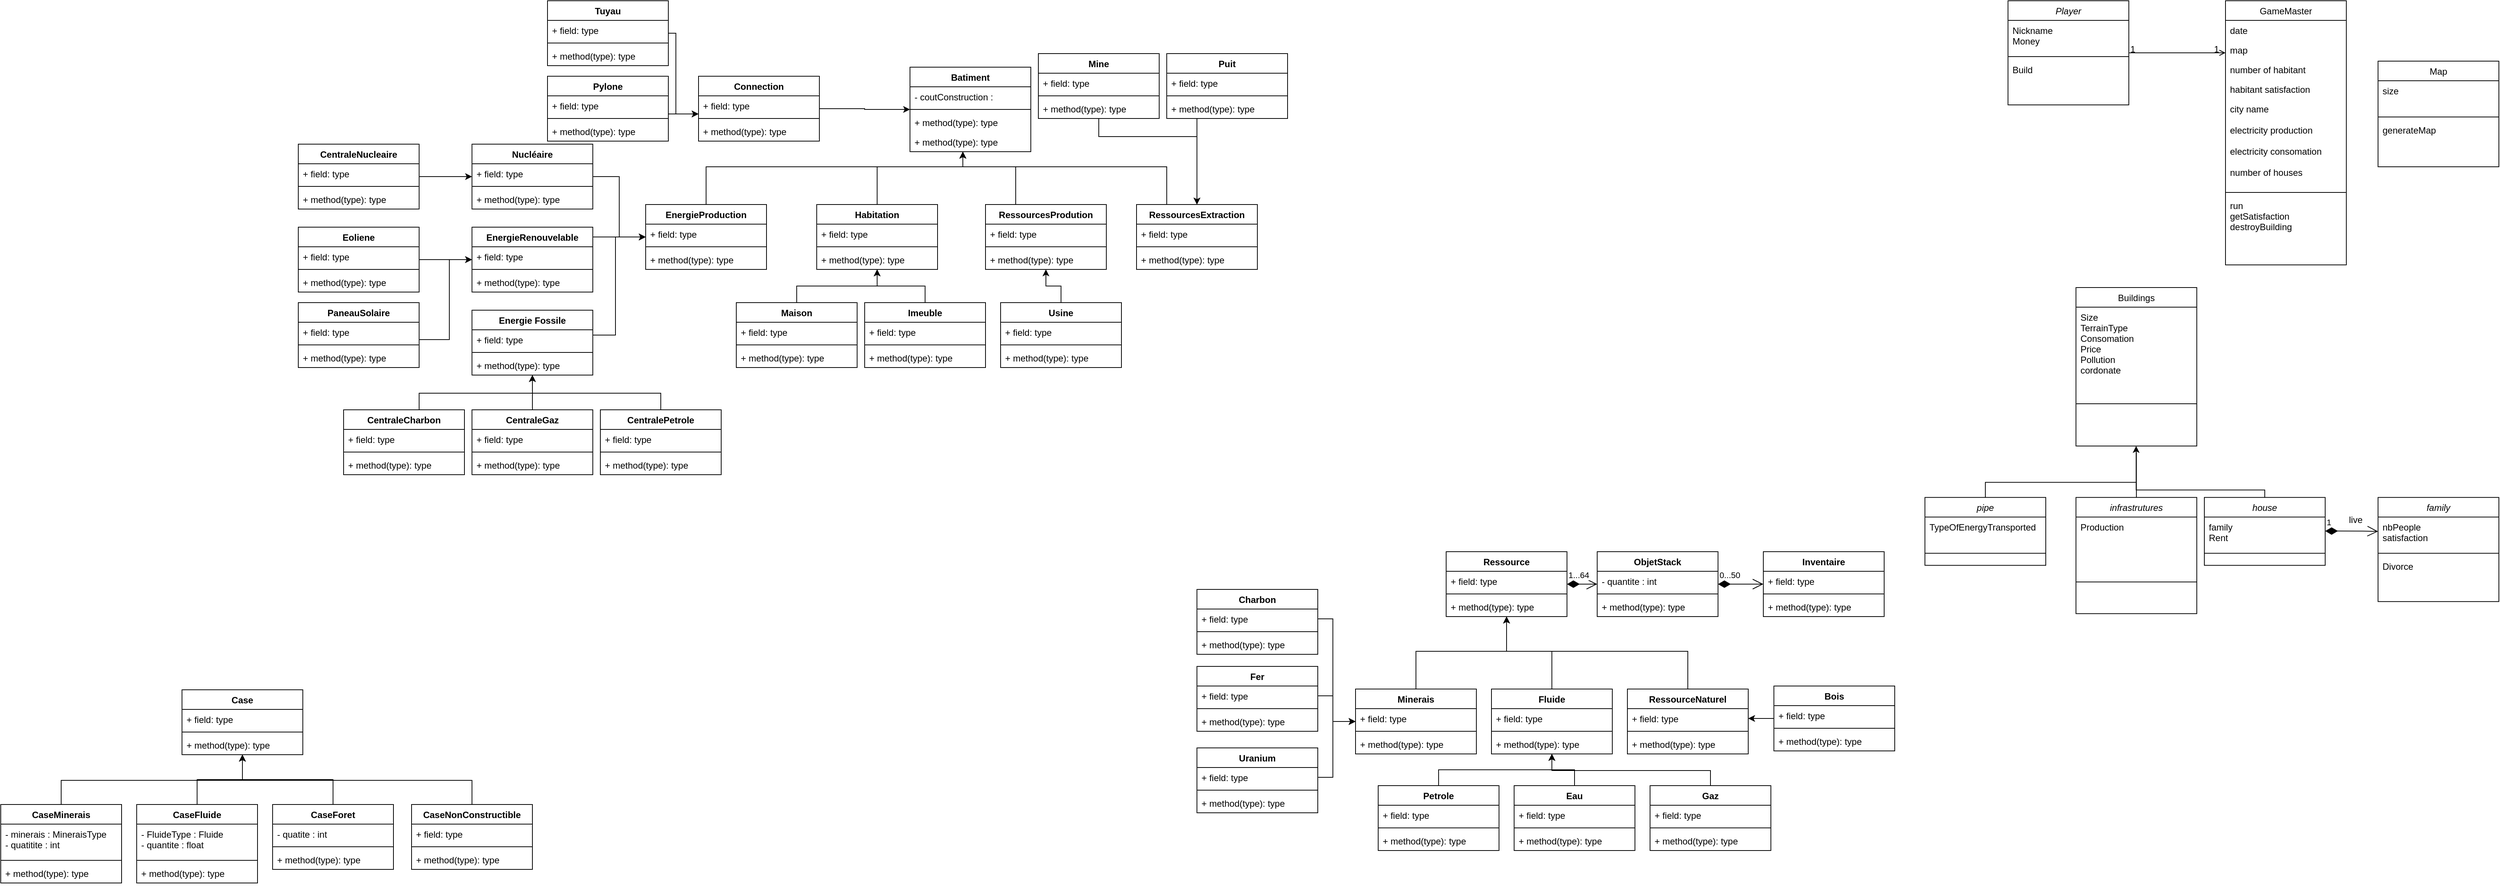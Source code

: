 <mxfile version="15.8.3" type="github" pages="5">
  <diagram id="C5RBs43oDa-KdzZeNtuy" name="Class Diagram">
    <mxGraphModel dx="2491" dy="443" grid="1" gridSize="10" guides="1" tooltips="1" connect="1" arrows="1" fold="1" page="1" pageScale="1" pageWidth="827" pageHeight="1169" math="0" shadow="0">
      <root>
        <mxCell id="WIyWlLk6GJQsqaUBKTNV-0" />
        <mxCell id="WIyWlLk6GJQsqaUBKTNV-1" parent="WIyWlLk6GJQsqaUBKTNV-0" />
        <mxCell id="zkfFHV4jXpPFQw0GAbJ--0" value="Player" style="swimlane;fontStyle=2;align=center;verticalAlign=top;childLayout=stackLayout;horizontal=1;startSize=26;horizontalStack=0;resizeParent=1;resizeLast=0;collapsible=1;marginBottom=0;rounded=0;shadow=0;strokeWidth=1;" parent="WIyWlLk6GJQsqaUBKTNV-1" vertex="1">
          <mxGeometry x="1004" width="160" height="138" as="geometry">
            <mxRectangle x="230" y="140" width="160" height="26" as="alternateBounds" />
          </mxGeometry>
        </mxCell>
        <mxCell id="zkfFHV4jXpPFQw0GAbJ--1" value="Nickname&#xa;Money&#xa;&#xa;" style="text;align=left;verticalAlign=top;spacingLeft=4;spacingRight=4;overflow=hidden;rotatable=0;points=[[0,0.5],[1,0.5]];portConstraint=eastwest;" parent="zkfFHV4jXpPFQw0GAbJ--0" vertex="1">
          <mxGeometry y="26" width="160" height="44" as="geometry" />
        </mxCell>
        <mxCell id="zkfFHV4jXpPFQw0GAbJ--4" value="" style="line;html=1;strokeWidth=1;align=left;verticalAlign=middle;spacingTop=-1;spacingLeft=3;spacingRight=3;rotatable=0;labelPosition=right;points=[];portConstraint=eastwest;" parent="zkfFHV4jXpPFQw0GAbJ--0" vertex="1">
          <mxGeometry y="70" width="160" height="8" as="geometry" />
        </mxCell>
        <mxCell id="zkfFHV4jXpPFQw0GAbJ--5" value="Build" style="text;align=left;verticalAlign=top;spacingLeft=4;spacingRight=4;overflow=hidden;rotatable=0;points=[[0,0.5],[1,0.5]];portConstraint=eastwest;" parent="zkfFHV4jXpPFQw0GAbJ--0" vertex="1">
          <mxGeometry y="78" width="160" height="26" as="geometry" />
        </mxCell>
        <mxCell id="zkfFHV4jXpPFQw0GAbJ--6" value="Buildings" style="swimlane;fontStyle=0;align=center;verticalAlign=top;childLayout=stackLayout;horizontal=1;startSize=26;horizontalStack=0;resizeParent=1;resizeLast=0;collapsible=1;marginBottom=0;rounded=0;shadow=0;strokeWidth=1;" parent="WIyWlLk6GJQsqaUBKTNV-1" vertex="1">
          <mxGeometry x="1094" y="380" width="160" height="210" as="geometry">
            <mxRectangle x="130" y="380" width="160" height="26" as="alternateBounds" />
          </mxGeometry>
        </mxCell>
        <mxCell id="zkfFHV4jXpPFQw0GAbJ--7" value="Size&#xa;TerrainType&#xa;Consomation&#xa;Price&#xa;Pollution&#xa;cordonate&#xa;" style="text;align=left;verticalAlign=top;spacingLeft=4;spacingRight=4;overflow=hidden;rotatable=0;points=[[0,0.5],[1,0.5]];portConstraint=eastwest;" parent="zkfFHV4jXpPFQw0GAbJ--6" vertex="1">
          <mxGeometry y="26" width="160" height="124" as="geometry" />
        </mxCell>
        <mxCell id="zkfFHV4jXpPFQw0GAbJ--9" value="" style="line;html=1;strokeWidth=1;align=left;verticalAlign=middle;spacingTop=-1;spacingLeft=3;spacingRight=3;rotatable=0;labelPosition=right;points=[];portConstraint=eastwest;" parent="zkfFHV4jXpPFQw0GAbJ--6" vertex="1">
          <mxGeometry y="150" width="160" height="8" as="geometry" />
        </mxCell>
        <mxCell id="zkfFHV4jXpPFQw0GAbJ--13" value="Map" style="swimlane;fontStyle=0;align=center;verticalAlign=top;childLayout=stackLayout;horizontal=1;startSize=26;horizontalStack=0;resizeParent=1;resizeLast=0;collapsible=1;marginBottom=0;rounded=0;shadow=0;strokeWidth=1;" parent="WIyWlLk6GJQsqaUBKTNV-1" vertex="1">
          <mxGeometry x="1494" y="80" width="160" height="140" as="geometry">
            <mxRectangle x="340" y="380" width="170" height="26" as="alternateBounds" />
          </mxGeometry>
        </mxCell>
        <mxCell id="zkfFHV4jXpPFQw0GAbJ--14" value="size&#xa;" style="text;align=left;verticalAlign=top;spacingLeft=4;spacingRight=4;overflow=hidden;rotatable=0;points=[[0,0.5],[1,0.5]];portConstraint=eastwest;" parent="zkfFHV4jXpPFQw0GAbJ--13" vertex="1">
          <mxGeometry y="26" width="160" height="44" as="geometry" />
        </mxCell>
        <mxCell id="zkfFHV4jXpPFQw0GAbJ--15" value="" style="line;html=1;strokeWidth=1;align=left;verticalAlign=middle;spacingTop=-1;spacingLeft=3;spacingRight=3;rotatable=0;labelPosition=right;points=[];portConstraint=eastwest;" parent="zkfFHV4jXpPFQw0GAbJ--13" vertex="1">
          <mxGeometry y="70" width="160" height="8" as="geometry" />
        </mxCell>
        <mxCell id="0mVOLsmfmmA4tBrFm9qN-1" value="generateMap" style="text;align=left;verticalAlign=top;spacingLeft=4;spacingRight=4;overflow=hidden;rotatable=0;points=[[0,0.5],[1,0.5]];portConstraint=eastwest;" parent="zkfFHV4jXpPFQw0GAbJ--13" vertex="1">
          <mxGeometry y="78" width="160" height="62" as="geometry" />
        </mxCell>
        <mxCell id="zkfFHV4jXpPFQw0GAbJ--17" value="GameMaster" style="swimlane;fontStyle=0;align=center;verticalAlign=top;childLayout=stackLayout;horizontal=1;startSize=26;horizontalStack=0;resizeParent=1;resizeLast=0;collapsible=1;marginBottom=0;rounded=0;shadow=0;strokeWidth=1;" parent="WIyWlLk6GJQsqaUBKTNV-1" vertex="1">
          <mxGeometry x="1292" width="160" height="350" as="geometry">
            <mxRectangle x="550" y="140" width="160" height="26" as="alternateBounds" />
          </mxGeometry>
        </mxCell>
        <mxCell id="zkfFHV4jXpPFQw0GAbJ--18" value="date" style="text;align=left;verticalAlign=top;spacingLeft=4;spacingRight=4;overflow=hidden;rotatable=0;points=[[0,0.5],[1,0.5]];portConstraint=eastwest;" parent="zkfFHV4jXpPFQw0GAbJ--17" vertex="1">
          <mxGeometry y="26" width="160" height="26" as="geometry" />
        </mxCell>
        <mxCell id="zkfFHV4jXpPFQw0GAbJ--19" value="map" style="text;align=left;verticalAlign=top;spacingLeft=4;spacingRight=4;overflow=hidden;rotatable=0;points=[[0,0.5],[1,0.5]];portConstraint=eastwest;rounded=0;shadow=0;html=0;" parent="zkfFHV4jXpPFQw0GAbJ--17" vertex="1">
          <mxGeometry y="52" width="160" height="26" as="geometry" />
        </mxCell>
        <mxCell id="zkfFHV4jXpPFQw0GAbJ--20" value="number of habitant&#xa;" style="text;align=left;verticalAlign=top;spacingLeft=4;spacingRight=4;overflow=hidden;rotatable=0;points=[[0,0.5],[1,0.5]];portConstraint=eastwest;rounded=0;shadow=0;html=0;" parent="zkfFHV4jXpPFQw0GAbJ--17" vertex="1">
          <mxGeometry y="78" width="160" height="26" as="geometry" />
        </mxCell>
        <mxCell id="zkfFHV4jXpPFQw0GAbJ--21" value="habitant satisfaction" style="text;align=left;verticalAlign=top;spacingLeft=4;spacingRight=4;overflow=hidden;rotatable=0;points=[[0,0.5],[1,0.5]];portConstraint=eastwest;rounded=0;shadow=0;html=0;" parent="zkfFHV4jXpPFQw0GAbJ--17" vertex="1">
          <mxGeometry y="104" width="160" height="26" as="geometry" />
        </mxCell>
        <mxCell id="zkfFHV4jXpPFQw0GAbJ--22" value="city name&#xa;&#xa;electricity production&#xa;&#xa;electricity consomation&#xa;&#xa;number of houses&#xa;&#xa;" style="text;align=left;verticalAlign=top;spacingLeft=4;spacingRight=4;overflow=hidden;rotatable=0;points=[[0,0.5],[1,0.5]];portConstraint=eastwest;rounded=0;shadow=0;html=0;" parent="zkfFHV4jXpPFQw0GAbJ--17" vertex="1">
          <mxGeometry y="130" width="160" height="120" as="geometry" />
        </mxCell>
        <mxCell id="zkfFHV4jXpPFQw0GAbJ--23" value="" style="line;html=1;strokeWidth=1;align=left;verticalAlign=middle;spacingTop=-1;spacingLeft=3;spacingRight=3;rotatable=0;labelPosition=right;points=[];portConstraint=eastwest;" parent="zkfFHV4jXpPFQw0GAbJ--17" vertex="1">
          <mxGeometry y="250" width="160" height="8" as="geometry" />
        </mxCell>
        <mxCell id="zkfFHV4jXpPFQw0GAbJ--24" value="run&#xa;getSatisfaction&#xa;destroyBuilding&#xa;" style="text;align=left;verticalAlign=top;spacingLeft=4;spacingRight=4;overflow=hidden;rotatable=0;points=[[0,0.5],[1,0.5]];portConstraint=eastwest;" parent="zkfFHV4jXpPFQw0GAbJ--17" vertex="1">
          <mxGeometry y="258" width="160" height="92" as="geometry" />
        </mxCell>
        <mxCell id="zkfFHV4jXpPFQw0GAbJ--26" value="" style="endArrow=open;shadow=0;strokeWidth=1;rounded=0;endFill=1;edgeStyle=elbowEdgeStyle;elbow=vertical;" parent="WIyWlLk6GJQsqaUBKTNV-1" source="zkfFHV4jXpPFQw0GAbJ--0" target="zkfFHV4jXpPFQw0GAbJ--17" edge="1">
          <mxGeometry x="0.5" y="41" relative="1" as="geometry">
            <mxPoint x="1164" y="72" as="sourcePoint" />
            <mxPoint x="1324" y="72" as="targetPoint" />
            <mxPoint x="-40" y="32" as="offset" />
          </mxGeometry>
        </mxCell>
        <mxCell id="zkfFHV4jXpPFQw0GAbJ--27" value="1" style="resizable=0;align=left;verticalAlign=bottom;labelBackgroundColor=none;fontSize=12;" parent="zkfFHV4jXpPFQw0GAbJ--26" connectable="0" vertex="1">
          <mxGeometry x="-1" relative="1" as="geometry">
            <mxPoint y="4" as="offset" />
          </mxGeometry>
        </mxCell>
        <mxCell id="zkfFHV4jXpPFQw0GAbJ--28" value="1" style="resizable=0;align=right;verticalAlign=bottom;labelBackgroundColor=none;fontSize=12;" parent="zkfFHV4jXpPFQw0GAbJ--26" connectable="0" vertex="1">
          <mxGeometry x="1" relative="1" as="geometry">
            <mxPoint x="-7" y="4" as="offset" />
          </mxGeometry>
        </mxCell>
        <mxCell id="0mVOLsmfmmA4tBrFm9qN-2" value="family" style="swimlane;fontStyle=2;align=center;verticalAlign=top;childLayout=stackLayout;horizontal=1;startSize=26;horizontalStack=0;resizeParent=1;resizeLast=0;collapsible=1;marginBottom=0;rounded=0;shadow=0;strokeWidth=1;" parent="WIyWlLk6GJQsqaUBKTNV-1" vertex="1">
          <mxGeometry x="1494" y="658.18" width="160" height="138" as="geometry">
            <mxRectangle x="230" y="140" width="160" height="26" as="alternateBounds" />
          </mxGeometry>
        </mxCell>
        <mxCell id="0mVOLsmfmmA4tBrFm9qN-3" value="nbPeople&#xa;satisfaction" style="text;align=left;verticalAlign=top;spacingLeft=4;spacingRight=4;overflow=hidden;rotatable=0;points=[[0,0.5],[1,0.5]];portConstraint=eastwest;" parent="0mVOLsmfmmA4tBrFm9qN-2" vertex="1">
          <mxGeometry y="26" width="160" height="44" as="geometry" />
        </mxCell>
        <mxCell id="0mVOLsmfmmA4tBrFm9qN-4" value="" style="line;html=1;strokeWidth=1;align=left;verticalAlign=middle;spacingTop=-1;spacingLeft=3;spacingRight=3;rotatable=0;labelPosition=right;points=[];portConstraint=eastwest;" parent="0mVOLsmfmmA4tBrFm9qN-2" vertex="1">
          <mxGeometry y="70" width="160" height="8" as="geometry" />
        </mxCell>
        <mxCell id="0mVOLsmfmmA4tBrFm9qN-5" value="Divorce" style="text;align=left;verticalAlign=top;spacingLeft=4;spacingRight=4;overflow=hidden;rotatable=0;points=[[0,0.5],[1,0.5]];portConstraint=eastwest;" parent="0mVOLsmfmmA4tBrFm9qN-2" vertex="1">
          <mxGeometry y="78" width="160" height="26" as="geometry" />
        </mxCell>
        <mxCell id="0mVOLsmfmmA4tBrFm9qN-17" style="edgeStyle=orthogonalEdgeStyle;rounded=0;orthogonalLoop=1;jettySize=auto;html=1;exitX=0.5;exitY=0;exitDx=0;exitDy=0;entryX=0.498;entryY=1.035;entryDx=0;entryDy=0;entryPerimeter=0;" parent="WIyWlLk6GJQsqaUBKTNV-1" source="0mVOLsmfmmA4tBrFm9qN-10" edge="1">
          <mxGeometry relative="1" as="geometry">
            <mxPoint x="1173.68" y="590" as="targetPoint" />
            <Array as="points">
              <mxPoint x="1344" y="648.18" />
              <mxPoint x="1174" y="648.18" />
            </Array>
          </mxGeometry>
        </mxCell>
        <mxCell id="0mVOLsmfmmA4tBrFm9qN-10" value="house" style="swimlane;fontStyle=2;align=center;verticalAlign=top;childLayout=stackLayout;horizontal=1;startSize=26;horizontalStack=0;resizeParent=1;resizeLast=0;collapsible=1;marginBottom=0;rounded=0;shadow=0;strokeWidth=1;" parent="WIyWlLk6GJQsqaUBKTNV-1" vertex="1">
          <mxGeometry x="1264" y="658.18" width="160" height="90" as="geometry">
            <mxRectangle x="230" y="140" width="160" height="26" as="alternateBounds" />
          </mxGeometry>
        </mxCell>
        <mxCell id="0mVOLsmfmmA4tBrFm9qN-11" value="family&#xa;Rent" style="text;align=left;verticalAlign=top;spacingLeft=4;spacingRight=4;overflow=hidden;rotatable=0;points=[[0,0.5],[1,0.5]];portConstraint=eastwest;" parent="0mVOLsmfmmA4tBrFm9qN-10" vertex="1">
          <mxGeometry y="26" width="160" height="44" as="geometry" />
        </mxCell>
        <mxCell id="0mVOLsmfmmA4tBrFm9qN-12" value="" style="line;html=1;strokeWidth=1;align=left;verticalAlign=middle;spacingTop=-1;spacingLeft=3;spacingRight=3;rotatable=0;labelPosition=right;points=[];portConstraint=eastwest;" parent="0mVOLsmfmmA4tBrFm9qN-10" vertex="1">
          <mxGeometry y="70" width="160" height="8" as="geometry" />
        </mxCell>
        <mxCell id="0mVOLsmfmmA4tBrFm9qN-15" value="1" style="endArrow=open;html=1;endSize=12;startArrow=diamondThin;startSize=14;startFill=1;edgeStyle=orthogonalEdgeStyle;align=left;verticalAlign=bottom;rounded=0;" parent="WIyWlLk6GJQsqaUBKTNV-1" edge="1">
          <mxGeometry x="-1" y="3" relative="1" as="geometry">
            <mxPoint x="1424" y="702.68" as="sourcePoint" />
            <mxPoint x="1494" y="703.18" as="targetPoint" />
            <Array as="points">
              <mxPoint x="1474" y="703.18" />
              <mxPoint x="1474" y="703.18" />
            </Array>
          </mxGeometry>
        </mxCell>
        <mxCell id="0mVOLsmfmmA4tBrFm9qN-16" value="live" style="text;html=1;align=center;verticalAlign=middle;resizable=0;points=[];autosize=1;strokeColor=none;fillColor=none;" parent="WIyWlLk6GJQsqaUBKTNV-1" vertex="1">
          <mxGeometry x="1449" y="678.18" width="30" height="20" as="geometry" />
        </mxCell>
        <mxCell id="0mVOLsmfmmA4tBrFm9qN-18" value="infrastrutures" style="swimlane;fontStyle=2;align=center;verticalAlign=top;childLayout=stackLayout;horizontal=1;startSize=26;horizontalStack=0;resizeParent=1;resizeLast=0;collapsible=1;marginBottom=0;rounded=0;shadow=0;strokeWidth=1;" parent="WIyWlLk6GJQsqaUBKTNV-1" vertex="1">
          <mxGeometry x="1094" y="658.18" width="160" height="154" as="geometry">
            <mxRectangle x="230" y="140" width="160" height="26" as="alternateBounds" />
          </mxGeometry>
        </mxCell>
        <mxCell id="0mVOLsmfmmA4tBrFm9qN-23" value="Production" style="text;align=left;verticalAlign=top;spacingLeft=4;spacingRight=4;overflow=hidden;rotatable=0;points=[[0,0.5],[1,0.5]];portConstraint=eastwest;" parent="0mVOLsmfmmA4tBrFm9qN-18" vertex="1">
          <mxGeometry y="26" width="160" height="54" as="geometry" />
        </mxCell>
        <mxCell id="0mVOLsmfmmA4tBrFm9qN-20" value="" style="line;html=1;strokeWidth=1;align=left;verticalAlign=middle;spacingTop=-1;spacingLeft=3;spacingRight=3;rotatable=0;labelPosition=right;points=[];portConstraint=eastwest;" parent="0mVOLsmfmmA4tBrFm9qN-18" vertex="1">
          <mxGeometry y="80" width="160" height="64" as="geometry" />
        </mxCell>
        <mxCell id="0mVOLsmfmmA4tBrFm9qN-27" value="" style="endArrow=none;html=1;rounded=0;entryX=0.5;entryY=0;entryDx=0;entryDy=0;" parent="WIyWlLk6GJQsqaUBKTNV-1" target="0mVOLsmfmmA4tBrFm9qN-18" edge="1">
          <mxGeometry width="50" height="50" relative="1" as="geometry">
            <mxPoint x="1174" y="598.18" as="sourcePoint" />
            <mxPoint x="1494" y="588.18" as="targetPoint" />
          </mxGeometry>
        </mxCell>
        <mxCell id="0mVOLsmfmmA4tBrFm9qN-34" value="pipe" style="swimlane;fontStyle=2;align=center;verticalAlign=top;childLayout=stackLayout;horizontal=1;startSize=26;horizontalStack=0;resizeParent=1;resizeLast=0;collapsible=1;marginBottom=0;rounded=0;shadow=0;strokeWidth=1;" parent="WIyWlLk6GJQsqaUBKTNV-1" vertex="1">
          <mxGeometry x="894" y="658.18" width="160" height="90" as="geometry">
            <mxRectangle x="230" y="140" width="160" height="26" as="alternateBounds" />
          </mxGeometry>
        </mxCell>
        <mxCell id="0mVOLsmfmmA4tBrFm9qN-35" value="TypeOfEnergyTransported" style="text;align=left;verticalAlign=top;spacingLeft=4;spacingRight=4;overflow=hidden;rotatable=0;points=[[0,0.5],[1,0.5]];portConstraint=eastwest;" parent="0mVOLsmfmmA4tBrFm9qN-34" vertex="1">
          <mxGeometry y="26" width="160" height="44" as="geometry" />
        </mxCell>
        <mxCell id="0mVOLsmfmmA4tBrFm9qN-36" value="" style="line;html=1;strokeWidth=1;align=left;verticalAlign=middle;spacingTop=-1;spacingLeft=3;spacingRight=3;rotatable=0;labelPosition=right;points=[];portConstraint=eastwest;" parent="0mVOLsmfmmA4tBrFm9qN-34" vertex="1">
          <mxGeometry y="70" width="160" height="8" as="geometry" />
        </mxCell>
        <mxCell id="0mVOLsmfmmA4tBrFm9qN-37" value="" style="endArrow=none;html=1;rounded=0;exitX=0.5;exitY=0;exitDx=0;exitDy=0;" parent="WIyWlLk6GJQsqaUBKTNV-1" source="0mVOLsmfmmA4tBrFm9qN-34" edge="1">
          <mxGeometry width="50" height="50" relative="1" as="geometry">
            <mxPoint x="1184" y="608.18" as="sourcePoint" />
            <mxPoint x="1174" y="638.18" as="targetPoint" />
            <Array as="points">
              <mxPoint x="974" y="638.18" />
              <mxPoint x="1034" y="638.18" />
            </Array>
          </mxGeometry>
        </mxCell>
        <mxCell id="UBP3uOaUvCjH92nppZtL-1" value="Batiment" style="swimlane;fontStyle=1;align=center;verticalAlign=top;childLayout=stackLayout;horizontal=1;startSize=26;horizontalStack=0;resizeParent=1;resizeParentMax=0;resizeLast=0;collapsible=1;marginBottom=0;" vertex="1" parent="WIyWlLk6GJQsqaUBKTNV-1">
          <mxGeometry x="-450" y="88" width="160" height="112" as="geometry" />
        </mxCell>
        <mxCell id="UBP3uOaUvCjH92nppZtL-2" value="- coutConstruction : " style="text;strokeColor=none;fillColor=none;align=left;verticalAlign=top;spacingLeft=4;spacingRight=4;overflow=hidden;rotatable=0;points=[[0,0.5],[1,0.5]];portConstraint=eastwest;" vertex="1" parent="UBP3uOaUvCjH92nppZtL-1">
          <mxGeometry y="26" width="160" height="26" as="geometry" />
        </mxCell>
        <mxCell id="UBP3uOaUvCjH92nppZtL-3" value="" style="line;strokeWidth=1;fillColor=none;align=left;verticalAlign=middle;spacingTop=-1;spacingLeft=3;spacingRight=3;rotatable=0;labelPosition=right;points=[];portConstraint=eastwest;" vertex="1" parent="UBP3uOaUvCjH92nppZtL-1">
          <mxGeometry y="52" width="160" height="8" as="geometry" />
        </mxCell>
        <mxCell id="UBP3uOaUvCjH92nppZtL-46" value="+ method(type): type" style="text;strokeColor=none;fillColor=none;align=left;verticalAlign=top;spacingLeft=4;spacingRight=4;overflow=hidden;rotatable=0;points=[[0,0.5],[1,0.5]];portConstraint=eastwest;" vertex="1" parent="UBP3uOaUvCjH92nppZtL-1">
          <mxGeometry y="60" width="160" height="26" as="geometry" />
        </mxCell>
        <mxCell id="UBP3uOaUvCjH92nppZtL-4" value="+ method(type): type" style="text;strokeColor=none;fillColor=none;align=left;verticalAlign=top;spacingLeft=4;spacingRight=4;overflow=hidden;rotatable=0;points=[[0,0.5],[1,0.5]];portConstraint=eastwest;" vertex="1" parent="UBP3uOaUvCjH92nppZtL-1">
          <mxGeometry y="86" width="160" height="26" as="geometry" />
        </mxCell>
        <mxCell id="UBP3uOaUvCjH92nppZtL-27" style="edgeStyle=orthogonalEdgeStyle;rounded=0;orthogonalLoop=1;jettySize=auto;html=1;" edge="1" parent="WIyWlLk6GJQsqaUBKTNV-1" source="UBP3uOaUvCjH92nppZtL-22" target="UBP3uOaUvCjH92nppZtL-1">
          <mxGeometry relative="1" as="geometry">
            <Array as="points">
              <mxPoint x="-720" y="220" />
              <mxPoint x="-380" y="220" />
            </Array>
          </mxGeometry>
        </mxCell>
        <mxCell id="UBP3uOaUvCjH92nppZtL-22" value="EnergieProduction" style="swimlane;fontStyle=1;align=center;verticalAlign=top;childLayout=stackLayout;horizontal=1;startSize=26;horizontalStack=0;resizeParent=1;resizeParentMax=0;resizeLast=0;collapsible=1;marginBottom=0;" vertex="1" parent="WIyWlLk6GJQsqaUBKTNV-1">
          <mxGeometry x="-800" y="270" width="160" height="86" as="geometry" />
        </mxCell>
        <mxCell id="UBP3uOaUvCjH92nppZtL-23" value="+ field: type" style="text;strokeColor=none;fillColor=none;align=left;verticalAlign=top;spacingLeft=4;spacingRight=4;overflow=hidden;rotatable=0;points=[[0,0.5],[1,0.5]];portConstraint=eastwest;" vertex="1" parent="UBP3uOaUvCjH92nppZtL-22">
          <mxGeometry y="26" width="160" height="26" as="geometry" />
        </mxCell>
        <mxCell id="UBP3uOaUvCjH92nppZtL-24" value="" style="line;strokeWidth=1;fillColor=none;align=left;verticalAlign=middle;spacingTop=-1;spacingLeft=3;spacingRight=3;rotatable=0;labelPosition=right;points=[];portConstraint=eastwest;" vertex="1" parent="UBP3uOaUvCjH92nppZtL-22">
          <mxGeometry y="52" width="160" height="8" as="geometry" />
        </mxCell>
        <mxCell id="UBP3uOaUvCjH92nppZtL-25" value="+ method(type): type" style="text;strokeColor=none;fillColor=none;align=left;verticalAlign=top;spacingLeft=4;spacingRight=4;overflow=hidden;rotatable=0;points=[[0,0.5],[1,0.5]];portConstraint=eastwest;" vertex="1" parent="UBP3uOaUvCjH92nppZtL-22">
          <mxGeometry y="60" width="160" height="26" as="geometry" />
        </mxCell>
        <mxCell id="UBP3uOaUvCjH92nppZtL-32" style="edgeStyle=orthogonalEdgeStyle;rounded=0;orthogonalLoop=1;jettySize=auto;html=1;" edge="1" parent="WIyWlLk6GJQsqaUBKTNV-1" source="UBP3uOaUvCjH92nppZtL-28" target="UBP3uOaUvCjH92nppZtL-1">
          <mxGeometry relative="1" as="geometry">
            <Array as="points">
              <mxPoint x="-493" y="220" />
              <mxPoint x="-380" y="220" />
            </Array>
          </mxGeometry>
        </mxCell>
        <mxCell id="UBP3uOaUvCjH92nppZtL-28" value="Habitation" style="swimlane;fontStyle=1;align=center;verticalAlign=top;childLayout=stackLayout;horizontal=1;startSize=26;horizontalStack=0;resizeParent=1;resizeParentMax=0;resizeLast=0;collapsible=1;marginBottom=0;" vertex="1" parent="WIyWlLk6GJQsqaUBKTNV-1">
          <mxGeometry x="-573.5" y="270" width="160" height="86" as="geometry" />
        </mxCell>
        <mxCell id="UBP3uOaUvCjH92nppZtL-29" value="+ field: type" style="text;strokeColor=none;fillColor=none;align=left;verticalAlign=top;spacingLeft=4;spacingRight=4;overflow=hidden;rotatable=0;points=[[0,0.5],[1,0.5]];portConstraint=eastwest;" vertex="1" parent="UBP3uOaUvCjH92nppZtL-28">
          <mxGeometry y="26" width="160" height="26" as="geometry" />
        </mxCell>
        <mxCell id="UBP3uOaUvCjH92nppZtL-30" value="" style="line;strokeWidth=1;fillColor=none;align=left;verticalAlign=middle;spacingTop=-1;spacingLeft=3;spacingRight=3;rotatable=0;labelPosition=right;points=[];portConstraint=eastwest;" vertex="1" parent="UBP3uOaUvCjH92nppZtL-28">
          <mxGeometry y="52" width="160" height="8" as="geometry" />
        </mxCell>
        <mxCell id="UBP3uOaUvCjH92nppZtL-31" value="+ method(type): type" style="text;strokeColor=none;fillColor=none;align=left;verticalAlign=top;spacingLeft=4;spacingRight=4;overflow=hidden;rotatable=0;points=[[0,0.5],[1,0.5]];portConstraint=eastwest;" vertex="1" parent="UBP3uOaUvCjH92nppZtL-28">
          <mxGeometry y="60" width="160" height="26" as="geometry" />
        </mxCell>
        <mxCell id="UBP3uOaUvCjH92nppZtL-37" style="edgeStyle=orthogonalEdgeStyle;rounded=0;orthogonalLoop=1;jettySize=auto;html=1;exitX=0.25;exitY=0;exitDx=0;exitDy=0;" edge="1" parent="WIyWlLk6GJQsqaUBKTNV-1" source="UBP3uOaUvCjH92nppZtL-33" target="UBP3uOaUvCjH92nppZtL-1">
          <mxGeometry relative="1" as="geometry">
            <Array as="points">
              <mxPoint x="-310" y="220" />
              <mxPoint x="-380" y="220" />
            </Array>
          </mxGeometry>
        </mxCell>
        <mxCell id="UBP3uOaUvCjH92nppZtL-33" value="RessourcesProdution" style="swimlane;fontStyle=1;align=center;verticalAlign=top;childLayout=stackLayout;horizontal=1;startSize=26;horizontalStack=0;resizeParent=1;resizeParentMax=0;resizeLast=0;collapsible=1;marginBottom=0;" vertex="1" parent="WIyWlLk6GJQsqaUBKTNV-1">
          <mxGeometry x="-350" y="270" width="160" height="86" as="geometry" />
        </mxCell>
        <mxCell id="UBP3uOaUvCjH92nppZtL-34" value="+ field: type" style="text;strokeColor=none;fillColor=none;align=left;verticalAlign=top;spacingLeft=4;spacingRight=4;overflow=hidden;rotatable=0;points=[[0,0.5],[1,0.5]];portConstraint=eastwest;" vertex="1" parent="UBP3uOaUvCjH92nppZtL-33">
          <mxGeometry y="26" width="160" height="26" as="geometry" />
        </mxCell>
        <mxCell id="UBP3uOaUvCjH92nppZtL-35" value="" style="line;strokeWidth=1;fillColor=none;align=left;verticalAlign=middle;spacingTop=-1;spacingLeft=3;spacingRight=3;rotatable=0;labelPosition=right;points=[];portConstraint=eastwest;" vertex="1" parent="UBP3uOaUvCjH92nppZtL-33">
          <mxGeometry y="52" width="160" height="8" as="geometry" />
        </mxCell>
        <mxCell id="UBP3uOaUvCjH92nppZtL-36" value="+ method(type): type" style="text;strokeColor=none;fillColor=none;align=left;verticalAlign=top;spacingLeft=4;spacingRight=4;overflow=hidden;rotatable=0;points=[[0,0.5],[1,0.5]];portConstraint=eastwest;" vertex="1" parent="UBP3uOaUvCjH92nppZtL-33">
          <mxGeometry y="60" width="160" height="26" as="geometry" />
        </mxCell>
        <mxCell id="UBP3uOaUvCjH92nppZtL-44" style="edgeStyle=orthogonalEdgeStyle;rounded=0;orthogonalLoop=1;jettySize=auto;html=1;" edge="1" parent="WIyWlLk6GJQsqaUBKTNV-1" source="UBP3uOaUvCjH92nppZtL-39" target="UBP3uOaUvCjH92nppZtL-1">
          <mxGeometry relative="1" as="geometry">
            <Array as="points">
              <mxPoint x="-110" y="220" />
              <mxPoint x="-380" y="220" />
            </Array>
          </mxGeometry>
        </mxCell>
        <mxCell id="UBP3uOaUvCjH92nppZtL-39" value="RessourcesExtraction" style="swimlane;fontStyle=1;align=center;verticalAlign=top;childLayout=stackLayout;horizontal=1;startSize=26;horizontalStack=0;resizeParent=1;resizeParentMax=0;resizeLast=0;collapsible=1;marginBottom=0;" vertex="1" parent="WIyWlLk6GJQsqaUBKTNV-1">
          <mxGeometry x="-150" y="270" width="160" height="86" as="geometry" />
        </mxCell>
        <mxCell id="UBP3uOaUvCjH92nppZtL-40" value="+ field: type" style="text;strokeColor=none;fillColor=none;align=left;verticalAlign=top;spacingLeft=4;spacingRight=4;overflow=hidden;rotatable=0;points=[[0,0.5],[1,0.5]];portConstraint=eastwest;" vertex="1" parent="UBP3uOaUvCjH92nppZtL-39">
          <mxGeometry y="26" width="160" height="26" as="geometry" />
        </mxCell>
        <mxCell id="UBP3uOaUvCjH92nppZtL-41" value="" style="line;strokeWidth=1;fillColor=none;align=left;verticalAlign=middle;spacingTop=-1;spacingLeft=3;spacingRight=3;rotatable=0;labelPosition=right;points=[];portConstraint=eastwest;" vertex="1" parent="UBP3uOaUvCjH92nppZtL-39">
          <mxGeometry y="52" width="160" height="8" as="geometry" />
        </mxCell>
        <mxCell id="UBP3uOaUvCjH92nppZtL-42" value="+ method(type): type" style="text;strokeColor=none;fillColor=none;align=left;verticalAlign=top;spacingLeft=4;spacingRight=4;overflow=hidden;rotatable=0;points=[[0,0.5],[1,0.5]];portConstraint=eastwest;" vertex="1" parent="UBP3uOaUvCjH92nppZtL-39">
          <mxGeometry y="60" width="160" height="26" as="geometry" />
        </mxCell>
        <mxCell id="UBP3uOaUvCjH92nppZtL-59" style="edgeStyle=orthogonalEdgeStyle;rounded=0;orthogonalLoop=1;jettySize=auto;html=1;exitX=0.75;exitY=0;exitDx=0;exitDy=0;" edge="1" parent="WIyWlLk6GJQsqaUBKTNV-1" source="UBP3uOaUvCjH92nppZtL-47" target="UBP3uOaUvCjH92nppZtL-22">
          <mxGeometry relative="1" as="geometry">
            <Array as="points">
              <mxPoint x="-910" y="313" />
            </Array>
          </mxGeometry>
        </mxCell>
        <mxCell id="UBP3uOaUvCjH92nppZtL-47" value="EnergieRenouvelable" style="swimlane;fontStyle=1;align=center;verticalAlign=top;childLayout=stackLayout;horizontal=1;startSize=26;horizontalStack=0;resizeParent=1;resizeParentMax=0;resizeLast=0;collapsible=1;marginBottom=0;" vertex="1" parent="WIyWlLk6GJQsqaUBKTNV-1">
          <mxGeometry x="-1030" y="300" width="160" height="86" as="geometry" />
        </mxCell>
        <mxCell id="UBP3uOaUvCjH92nppZtL-48" value="+ field: type" style="text;strokeColor=none;fillColor=none;align=left;verticalAlign=top;spacingLeft=4;spacingRight=4;overflow=hidden;rotatable=0;points=[[0,0.5],[1,0.5]];portConstraint=eastwest;" vertex="1" parent="UBP3uOaUvCjH92nppZtL-47">
          <mxGeometry y="26" width="160" height="26" as="geometry" />
        </mxCell>
        <mxCell id="UBP3uOaUvCjH92nppZtL-49" value="" style="line;strokeWidth=1;fillColor=none;align=left;verticalAlign=middle;spacingTop=-1;spacingLeft=3;spacingRight=3;rotatable=0;labelPosition=right;points=[];portConstraint=eastwest;" vertex="1" parent="UBP3uOaUvCjH92nppZtL-47">
          <mxGeometry y="52" width="160" height="8" as="geometry" />
        </mxCell>
        <mxCell id="UBP3uOaUvCjH92nppZtL-50" value="+ method(type): type" style="text;strokeColor=none;fillColor=none;align=left;verticalAlign=top;spacingLeft=4;spacingRight=4;overflow=hidden;rotatable=0;points=[[0,0.5],[1,0.5]];portConstraint=eastwest;" vertex="1" parent="UBP3uOaUvCjH92nppZtL-47">
          <mxGeometry y="60" width="160" height="26" as="geometry" />
        </mxCell>
        <mxCell id="UBP3uOaUvCjH92nppZtL-60" style="edgeStyle=orthogonalEdgeStyle;rounded=0;orthogonalLoop=1;jettySize=auto;html=1;" edge="1" parent="WIyWlLk6GJQsqaUBKTNV-1" source="UBP3uOaUvCjH92nppZtL-51" target="UBP3uOaUvCjH92nppZtL-22">
          <mxGeometry relative="1" as="geometry">
            <Array as="points">
              <mxPoint x="-840" y="443" />
              <mxPoint x="-840" y="313" />
            </Array>
          </mxGeometry>
        </mxCell>
        <mxCell id="UBP3uOaUvCjH92nppZtL-51" value="Energie Fossile" style="swimlane;fontStyle=1;align=center;verticalAlign=top;childLayout=stackLayout;horizontal=1;startSize=26;horizontalStack=0;resizeParent=1;resizeParentMax=0;resizeLast=0;collapsible=1;marginBottom=0;" vertex="1" parent="WIyWlLk6GJQsqaUBKTNV-1">
          <mxGeometry x="-1030" y="410" width="160" height="86" as="geometry" />
        </mxCell>
        <mxCell id="UBP3uOaUvCjH92nppZtL-52" value="+ field: type" style="text;strokeColor=none;fillColor=none;align=left;verticalAlign=top;spacingLeft=4;spacingRight=4;overflow=hidden;rotatable=0;points=[[0,0.5],[1,0.5]];portConstraint=eastwest;" vertex="1" parent="UBP3uOaUvCjH92nppZtL-51">
          <mxGeometry y="26" width="160" height="26" as="geometry" />
        </mxCell>
        <mxCell id="UBP3uOaUvCjH92nppZtL-53" value="" style="line;strokeWidth=1;fillColor=none;align=left;verticalAlign=middle;spacingTop=-1;spacingLeft=3;spacingRight=3;rotatable=0;labelPosition=right;points=[];portConstraint=eastwest;" vertex="1" parent="UBP3uOaUvCjH92nppZtL-51">
          <mxGeometry y="52" width="160" height="8" as="geometry" />
        </mxCell>
        <mxCell id="UBP3uOaUvCjH92nppZtL-54" value="+ method(type): type" style="text;strokeColor=none;fillColor=none;align=left;verticalAlign=top;spacingLeft=4;spacingRight=4;overflow=hidden;rotatable=0;points=[[0,0.5],[1,0.5]];portConstraint=eastwest;" vertex="1" parent="UBP3uOaUvCjH92nppZtL-51">
          <mxGeometry y="60" width="160" height="26" as="geometry" />
        </mxCell>
        <mxCell id="UBP3uOaUvCjH92nppZtL-61" style="edgeStyle=orthogonalEdgeStyle;rounded=0;orthogonalLoop=1;jettySize=auto;html=1;" edge="1" parent="WIyWlLk6GJQsqaUBKTNV-1" source="UBP3uOaUvCjH92nppZtL-55" target="UBP3uOaUvCjH92nppZtL-22">
          <mxGeometry relative="1" as="geometry" />
        </mxCell>
        <mxCell id="UBP3uOaUvCjH92nppZtL-55" value="Nucléaire" style="swimlane;fontStyle=1;align=center;verticalAlign=top;childLayout=stackLayout;horizontal=1;startSize=26;horizontalStack=0;resizeParent=1;resizeParentMax=0;resizeLast=0;collapsible=1;marginBottom=0;" vertex="1" parent="WIyWlLk6GJQsqaUBKTNV-1">
          <mxGeometry x="-1030" y="190" width="160" height="86" as="geometry" />
        </mxCell>
        <mxCell id="UBP3uOaUvCjH92nppZtL-56" value="+ field: type" style="text;strokeColor=none;fillColor=none;align=left;verticalAlign=top;spacingLeft=4;spacingRight=4;overflow=hidden;rotatable=0;points=[[0,0.5],[1,0.5]];portConstraint=eastwest;" vertex="1" parent="UBP3uOaUvCjH92nppZtL-55">
          <mxGeometry y="26" width="160" height="26" as="geometry" />
        </mxCell>
        <mxCell id="UBP3uOaUvCjH92nppZtL-57" value="" style="line;strokeWidth=1;fillColor=none;align=left;verticalAlign=middle;spacingTop=-1;spacingLeft=3;spacingRight=3;rotatable=0;labelPosition=right;points=[];portConstraint=eastwest;" vertex="1" parent="UBP3uOaUvCjH92nppZtL-55">
          <mxGeometry y="52" width="160" height="8" as="geometry" />
        </mxCell>
        <mxCell id="UBP3uOaUvCjH92nppZtL-58" value="+ method(type): type" style="text;strokeColor=none;fillColor=none;align=left;verticalAlign=top;spacingLeft=4;spacingRight=4;overflow=hidden;rotatable=0;points=[[0,0.5],[1,0.5]];portConstraint=eastwest;" vertex="1" parent="UBP3uOaUvCjH92nppZtL-55">
          <mxGeometry y="60" width="160" height="26" as="geometry" />
        </mxCell>
        <mxCell id="UBP3uOaUvCjH92nppZtL-63" value="CentraleNucleaire" style="swimlane;fontStyle=1;align=center;verticalAlign=top;childLayout=stackLayout;horizontal=1;startSize=26;horizontalStack=0;resizeParent=1;resizeParentMax=0;resizeLast=0;collapsible=1;marginBottom=0;" vertex="1" parent="WIyWlLk6GJQsqaUBKTNV-1">
          <mxGeometry x="-1260" y="190" width="160" height="86" as="geometry" />
        </mxCell>
        <mxCell id="UBP3uOaUvCjH92nppZtL-64" value="+ field: type" style="text;strokeColor=none;fillColor=none;align=left;verticalAlign=top;spacingLeft=4;spacingRight=4;overflow=hidden;rotatable=0;points=[[0,0.5],[1,0.5]];portConstraint=eastwest;" vertex="1" parent="UBP3uOaUvCjH92nppZtL-63">
          <mxGeometry y="26" width="160" height="26" as="geometry" />
        </mxCell>
        <mxCell id="UBP3uOaUvCjH92nppZtL-65" value="" style="line;strokeWidth=1;fillColor=none;align=left;verticalAlign=middle;spacingTop=-1;spacingLeft=3;spacingRight=3;rotatable=0;labelPosition=right;points=[];portConstraint=eastwest;" vertex="1" parent="UBP3uOaUvCjH92nppZtL-63">
          <mxGeometry y="52" width="160" height="8" as="geometry" />
        </mxCell>
        <mxCell id="UBP3uOaUvCjH92nppZtL-66" value="+ method(type): type" style="text;strokeColor=none;fillColor=none;align=left;verticalAlign=top;spacingLeft=4;spacingRight=4;overflow=hidden;rotatable=0;points=[[0,0.5],[1,0.5]];portConstraint=eastwest;" vertex="1" parent="UBP3uOaUvCjH92nppZtL-63">
          <mxGeometry y="60" width="160" height="26" as="geometry" />
        </mxCell>
        <mxCell id="UBP3uOaUvCjH92nppZtL-68" style="edgeStyle=orthogonalEdgeStyle;rounded=0;orthogonalLoop=1;jettySize=auto;html=1;" edge="1" parent="WIyWlLk6GJQsqaUBKTNV-1" source="UBP3uOaUvCjH92nppZtL-64" target="UBP3uOaUvCjH92nppZtL-55">
          <mxGeometry relative="1" as="geometry">
            <Array as="points">
              <mxPoint x="-1080" y="233" />
              <mxPoint x="-1080" y="233" />
            </Array>
          </mxGeometry>
        </mxCell>
        <mxCell id="UBP3uOaUvCjH92nppZtL-70" value="Eoliene" style="swimlane;fontStyle=1;align=center;verticalAlign=top;childLayout=stackLayout;horizontal=1;startSize=26;horizontalStack=0;resizeParent=1;resizeParentMax=0;resizeLast=0;collapsible=1;marginBottom=0;" vertex="1" parent="WIyWlLk6GJQsqaUBKTNV-1">
          <mxGeometry x="-1260" y="300" width="160" height="86" as="geometry" />
        </mxCell>
        <mxCell id="UBP3uOaUvCjH92nppZtL-71" value="+ field: type" style="text;strokeColor=none;fillColor=none;align=left;verticalAlign=top;spacingLeft=4;spacingRight=4;overflow=hidden;rotatable=0;points=[[0,0.5],[1,0.5]];portConstraint=eastwest;" vertex="1" parent="UBP3uOaUvCjH92nppZtL-70">
          <mxGeometry y="26" width="160" height="26" as="geometry" />
        </mxCell>
        <mxCell id="UBP3uOaUvCjH92nppZtL-72" value="" style="line;strokeWidth=1;fillColor=none;align=left;verticalAlign=middle;spacingTop=-1;spacingLeft=3;spacingRight=3;rotatable=0;labelPosition=right;points=[];portConstraint=eastwest;" vertex="1" parent="UBP3uOaUvCjH92nppZtL-70">
          <mxGeometry y="52" width="160" height="8" as="geometry" />
        </mxCell>
        <mxCell id="UBP3uOaUvCjH92nppZtL-73" value="+ method(type): type" style="text;strokeColor=none;fillColor=none;align=left;verticalAlign=top;spacingLeft=4;spacingRight=4;overflow=hidden;rotatable=0;points=[[0,0.5],[1,0.5]];portConstraint=eastwest;" vertex="1" parent="UBP3uOaUvCjH92nppZtL-70">
          <mxGeometry y="60" width="160" height="26" as="geometry" />
        </mxCell>
        <mxCell id="UBP3uOaUvCjH92nppZtL-76" style="edgeStyle=orthogonalEdgeStyle;rounded=0;orthogonalLoop=1;jettySize=auto;html=1;" edge="1" parent="WIyWlLk6GJQsqaUBKTNV-1" source="UBP3uOaUvCjH92nppZtL-71" target="UBP3uOaUvCjH92nppZtL-47">
          <mxGeometry relative="1" as="geometry">
            <Array as="points">
              <mxPoint x="-1080" y="343" />
              <mxPoint x="-1080" y="343" />
            </Array>
          </mxGeometry>
        </mxCell>
        <mxCell id="UBP3uOaUvCjH92nppZtL-77" value="PaneauSolaire" style="swimlane;fontStyle=1;align=center;verticalAlign=top;childLayout=stackLayout;horizontal=1;startSize=26;horizontalStack=0;resizeParent=1;resizeParentMax=0;resizeLast=0;collapsible=1;marginBottom=0;" vertex="1" parent="WIyWlLk6GJQsqaUBKTNV-1">
          <mxGeometry x="-1260" y="400" width="160" height="86" as="geometry" />
        </mxCell>
        <mxCell id="UBP3uOaUvCjH92nppZtL-78" value="+ field: type" style="text;strokeColor=none;fillColor=none;align=left;verticalAlign=top;spacingLeft=4;spacingRight=4;overflow=hidden;rotatable=0;points=[[0,0.5],[1,0.5]];portConstraint=eastwest;" vertex="1" parent="UBP3uOaUvCjH92nppZtL-77">
          <mxGeometry y="26" width="160" height="26" as="geometry" />
        </mxCell>
        <mxCell id="UBP3uOaUvCjH92nppZtL-79" value="" style="line;strokeWidth=1;fillColor=none;align=left;verticalAlign=middle;spacingTop=-1;spacingLeft=3;spacingRight=3;rotatable=0;labelPosition=right;points=[];portConstraint=eastwest;" vertex="1" parent="UBP3uOaUvCjH92nppZtL-77">
          <mxGeometry y="52" width="160" height="8" as="geometry" />
        </mxCell>
        <mxCell id="UBP3uOaUvCjH92nppZtL-80" value="+ method(type): type" style="text;strokeColor=none;fillColor=none;align=left;verticalAlign=top;spacingLeft=4;spacingRight=4;overflow=hidden;rotatable=0;points=[[0,0.5],[1,0.5]];portConstraint=eastwest;" vertex="1" parent="UBP3uOaUvCjH92nppZtL-77">
          <mxGeometry y="60" width="160" height="26" as="geometry" />
        </mxCell>
        <mxCell id="UBP3uOaUvCjH92nppZtL-81" style="edgeStyle=orthogonalEdgeStyle;rounded=0;orthogonalLoop=1;jettySize=auto;html=1;" edge="1" parent="WIyWlLk6GJQsqaUBKTNV-1" source="UBP3uOaUvCjH92nppZtL-78" target="UBP3uOaUvCjH92nppZtL-47">
          <mxGeometry relative="1" as="geometry">
            <Array as="points">
              <mxPoint x="-1060" y="449" />
              <mxPoint x="-1060" y="343" />
            </Array>
          </mxGeometry>
        </mxCell>
        <mxCell id="UBP3uOaUvCjH92nppZtL-94" style="edgeStyle=orthogonalEdgeStyle;rounded=0;orthogonalLoop=1;jettySize=auto;html=1;" edge="1" parent="WIyWlLk6GJQsqaUBKTNV-1" source="UBP3uOaUvCjH92nppZtL-82" target="UBP3uOaUvCjH92nppZtL-51">
          <mxGeometry relative="1" as="geometry">
            <Array as="points">
              <mxPoint x="-1100" y="520" />
              <mxPoint x="-950" y="520" />
            </Array>
          </mxGeometry>
        </mxCell>
        <mxCell id="UBP3uOaUvCjH92nppZtL-82" value="CentraleCharbon" style="swimlane;fontStyle=1;align=center;verticalAlign=top;childLayout=stackLayout;horizontal=1;startSize=26;horizontalStack=0;resizeParent=1;resizeParentMax=0;resizeLast=0;collapsible=1;marginBottom=0;" vertex="1" parent="WIyWlLk6GJQsqaUBKTNV-1">
          <mxGeometry x="-1200" y="542" width="160" height="86" as="geometry" />
        </mxCell>
        <mxCell id="UBP3uOaUvCjH92nppZtL-83" value="+ field: type" style="text;strokeColor=none;fillColor=none;align=left;verticalAlign=top;spacingLeft=4;spacingRight=4;overflow=hidden;rotatable=0;points=[[0,0.5],[1,0.5]];portConstraint=eastwest;" vertex="1" parent="UBP3uOaUvCjH92nppZtL-82">
          <mxGeometry y="26" width="160" height="26" as="geometry" />
        </mxCell>
        <mxCell id="UBP3uOaUvCjH92nppZtL-84" value="" style="line;strokeWidth=1;fillColor=none;align=left;verticalAlign=middle;spacingTop=-1;spacingLeft=3;spacingRight=3;rotatable=0;labelPosition=right;points=[];portConstraint=eastwest;" vertex="1" parent="UBP3uOaUvCjH92nppZtL-82">
          <mxGeometry y="52" width="160" height="8" as="geometry" />
        </mxCell>
        <mxCell id="UBP3uOaUvCjH92nppZtL-85" value="+ method(type): type" style="text;strokeColor=none;fillColor=none;align=left;verticalAlign=top;spacingLeft=4;spacingRight=4;overflow=hidden;rotatable=0;points=[[0,0.5],[1,0.5]];portConstraint=eastwest;" vertex="1" parent="UBP3uOaUvCjH92nppZtL-82">
          <mxGeometry y="60" width="160" height="26" as="geometry" />
        </mxCell>
        <mxCell id="UBP3uOaUvCjH92nppZtL-95" style="edgeStyle=orthogonalEdgeStyle;rounded=0;orthogonalLoop=1;jettySize=auto;html=1;" edge="1" parent="WIyWlLk6GJQsqaUBKTNV-1" source="UBP3uOaUvCjH92nppZtL-86" target="UBP3uOaUvCjH92nppZtL-51">
          <mxGeometry relative="1" as="geometry" />
        </mxCell>
        <mxCell id="UBP3uOaUvCjH92nppZtL-86" value="CentraleGaz" style="swimlane;fontStyle=1;align=center;verticalAlign=top;childLayout=stackLayout;horizontal=1;startSize=26;horizontalStack=0;resizeParent=1;resizeParentMax=0;resizeLast=0;collapsible=1;marginBottom=0;" vertex="1" parent="WIyWlLk6GJQsqaUBKTNV-1">
          <mxGeometry x="-1030" y="542" width="160" height="86" as="geometry" />
        </mxCell>
        <mxCell id="UBP3uOaUvCjH92nppZtL-87" value="+ field: type" style="text;strokeColor=none;fillColor=none;align=left;verticalAlign=top;spacingLeft=4;spacingRight=4;overflow=hidden;rotatable=0;points=[[0,0.5],[1,0.5]];portConstraint=eastwest;" vertex="1" parent="UBP3uOaUvCjH92nppZtL-86">
          <mxGeometry y="26" width="160" height="26" as="geometry" />
        </mxCell>
        <mxCell id="UBP3uOaUvCjH92nppZtL-88" value="" style="line;strokeWidth=1;fillColor=none;align=left;verticalAlign=middle;spacingTop=-1;spacingLeft=3;spacingRight=3;rotatable=0;labelPosition=right;points=[];portConstraint=eastwest;" vertex="1" parent="UBP3uOaUvCjH92nppZtL-86">
          <mxGeometry y="52" width="160" height="8" as="geometry" />
        </mxCell>
        <mxCell id="UBP3uOaUvCjH92nppZtL-89" value="+ method(type): type" style="text;strokeColor=none;fillColor=none;align=left;verticalAlign=top;spacingLeft=4;spacingRight=4;overflow=hidden;rotatable=0;points=[[0,0.5],[1,0.5]];portConstraint=eastwest;" vertex="1" parent="UBP3uOaUvCjH92nppZtL-86">
          <mxGeometry y="60" width="160" height="26" as="geometry" />
        </mxCell>
        <mxCell id="UBP3uOaUvCjH92nppZtL-96" style="edgeStyle=orthogonalEdgeStyle;rounded=0;orthogonalLoop=1;jettySize=auto;html=1;" edge="1" parent="WIyWlLk6GJQsqaUBKTNV-1" source="UBP3uOaUvCjH92nppZtL-90" target="UBP3uOaUvCjH92nppZtL-51">
          <mxGeometry relative="1" as="geometry">
            <Array as="points">
              <mxPoint x="-780" y="520" />
              <mxPoint x="-950" y="520" />
            </Array>
          </mxGeometry>
        </mxCell>
        <mxCell id="UBP3uOaUvCjH92nppZtL-90" value="CentralePetrole" style="swimlane;fontStyle=1;align=center;verticalAlign=top;childLayout=stackLayout;horizontal=1;startSize=26;horizontalStack=0;resizeParent=1;resizeParentMax=0;resizeLast=0;collapsible=1;marginBottom=0;" vertex="1" parent="WIyWlLk6GJQsqaUBKTNV-1">
          <mxGeometry x="-860" y="542" width="160" height="86" as="geometry" />
        </mxCell>
        <mxCell id="UBP3uOaUvCjH92nppZtL-91" value="+ field: type" style="text;strokeColor=none;fillColor=none;align=left;verticalAlign=top;spacingLeft=4;spacingRight=4;overflow=hidden;rotatable=0;points=[[0,0.5],[1,0.5]];portConstraint=eastwest;" vertex="1" parent="UBP3uOaUvCjH92nppZtL-90">
          <mxGeometry y="26" width="160" height="26" as="geometry" />
        </mxCell>
        <mxCell id="UBP3uOaUvCjH92nppZtL-92" value="" style="line;strokeWidth=1;fillColor=none;align=left;verticalAlign=middle;spacingTop=-1;spacingLeft=3;spacingRight=3;rotatable=0;labelPosition=right;points=[];portConstraint=eastwest;" vertex="1" parent="UBP3uOaUvCjH92nppZtL-90">
          <mxGeometry y="52" width="160" height="8" as="geometry" />
        </mxCell>
        <mxCell id="UBP3uOaUvCjH92nppZtL-93" value="+ method(type): type" style="text;strokeColor=none;fillColor=none;align=left;verticalAlign=top;spacingLeft=4;spacingRight=4;overflow=hidden;rotatable=0;points=[[0,0.5],[1,0.5]];portConstraint=eastwest;" vertex="1" parent="UBP3uOaUvCjH92nppZtL-90">
          <mxGeometry y="60" width="160" height="26" as="geometry" />
        </mxCell>
        <mxCell id="UBP3uOaUvCjH92nppZtL-101" style="edgeStyle=orthogonalEdgeStyle;rounded=0;orthogonalLoop=1;jettySize=auto;html=1;" edge="1" parent="WIyWlLk6GJQsqaUBKTNV-1" source="UBP3uOaUvCjH92nppZtL-97" target="UBP3uOaUvCjH92nppZtL-28">
          <mxGeometry relative="1" as="geometry" />
        </mxCell>
        <mxCell id="UBP3uOaUvCjH92nppZtL-97" value="Maison" style="swimlane;fontStyle=1;align=center;verticalAlign=top;childLayout=stackLayout;horizontal=1;startSize=26;horizontalStack=0;resizeParent=1;resizeParentMax=0;resizeLast=0;collapsible=1;marginBottom=0;" vertex="1" parent="WIyWlLk6GJQsqaUBKTNV-1">
          <mxGeometry x="-680" y="400" width="160" height="86" as="geometry" />
        </mxCell>
        <mxCell id="UBP3uOaUvCjH92nppZtL-98" value="+ field: type" style="text;strokeColor=none;fillColor=none;align=left;verticalAlign=top;spacingLeft=4;spacingRight=4;overflow=hidden;rotatable=0;points=[[0,0.5],[1,0.5]];portConstraint=eastwest;" vertex="1" parent="UBP3uOaUvCjH92nppZtL-97">
          <mxGeometry y="26" width="160" height="26" as="geometry" />
        </mxCell>
        <mxCell id="UBP3uOaUvCjH92nppZtL-99" value="" style="line;strokeWidth=1;fillColor=none;align=left;verticalAlign=middle;spacingTop=-1;spacingLeft=3;spacingRight=3;rotatable=0;labelPosition=right;points=[];portConstraint=eastwest;" vertex="1" parent="UBP3uOaUvCjH92nppZtL-97">
          <mxGeometry y="52" width="160" height="8" as="geometry" />
        </mxCell>
        <mxCell id="UBP3uOaUvCjH92nppZtL-100" value="+ method(type): type" style="text;strokeColor=none;fillColor=none;align=left;verticalAlign=top;spacingLeft=4;spacingRight=4;overflow=hidden;rotatable=0;points=[[0,0.5],[1,0.5]];portConstraint=eastwest;" vertex="1" parent="UBP3uOaUvCjH92nppZtL-97">
          <mxGeometry y="60" width="160" height="26" as="geometry" />
        </mxCell>
        <mxCell id="UBP3uOaUvCjH92nppZtL-106" style="edgeStyle=orthogonalEdgeStyle;rounded=0;orthogonalLoop=1;jettySize=auto;html=1;" edge="1" parent="WIyWlLk6GJQsqaUBKTNV-1" source="UBP3uOaUvCjH92nppZtL-102" target="UBP3uOaUvCjH92nppZtL-28">
          <mxGeometry relative="1" as="geometry" />
        </mxCell>
        <mxCell id="UBP3uOaUvCjH92nppZtL-102" value="Imeuble" style="swimlane;fontStyle=1;align=center;verticalAlign=top;childLayout=stackLayout;horizontal=1;startSize=26;horizontalStack=0;resizeParent=1;resizeParentMax=0;resizeLast=0;collapsible=1;marginBottom=0;" vertex="1" parent="WIyWlLk6GJQsqaUBKTNV-1">
          <mxGeometry x="-510" y="400" width="160" height="86" as="geometry" />
        </mxCell>
        <mxCell id="UBP3uOaUvCjH92nppZtL-103" value="+ field: type" style="text;strokeColor=none;fillColor=none;align=left;verticalAlign=top;spacingLeft=4;spacingRight=4;overflow=hidden;rotatable=0;points=[[0,0.5],[1,0.5]];portConstraint=eastwest;" vertex="1" parent="UBP3uOaUvCjH92nppZtL-102">
          <mxGeometry y="26" width="160" height="26" as="geometry" />
        </mxCell>
        <mxCell id="UBP3uOaUvCjH92nppZtL-104" value="" style="line;strokeWidth=1;fillColor=none;align=left;verticalAlign=middle;spacingTop=-1;spacingLeft=3;spacingRight=3;rotatable=0;labelPosition=right;points=[];portConstraint=eastwest;" vertex="1" parent="UBP3uOaUvCjH92nppZtL-102">
          <mxGeometry y="52" width="160" height="8" as="geometry" />
        </mxCell>
        <mxCell id="UBP3uOaUvCjH92nppZtL-105" value="+ method(type): type" style="text;strokeColor=none;fillColor=none;align=left;verticalAlign=top;spacingLeft=4;spacingRight=4;overflow=hidden;rotatable=0;points=[[0,0.5],[1,0.5]];portConstraint=eastwest;" vertex="1" parent="UBP3uOaUvCjH92nppZtL-102">
          <mxGeometry y="60" width="160" height="26" as="geometry" />
        </mxCell>
        <mxCell id="PXbpcSeMJPVN0PLpsTRz-0" value="Ressource" style="swimlane;fontStyle=1;align=center;verticalAlign=top;childLayout=stackLayout;horizontal=1;startSize=26;horizontalStack=0;resizeParent=1;resizeParentMax=0;resizeLast=0;collapsible=1;marginBottom=0;" vertex="1" parent="WIyWlLk6GJQsqaUBKTNV-1">
          <mxGeometry x="260" y="730" width="160" height="86" as="geometry">
            <mxRectangle x="410" y="100" width="90" height="26" as="alternateBounds" />
          </mxGeometry>
        </mxCell>
        <mxCell id="PXbpcSeMJPVN0PLpsTRz-1" value="+ field: type" style="text;strokeColor=none;fillColor=none;align=left;verticalAlign=top;spacingLeft=4;spacingRight=4;overflow=hidden;rotatable=0;points=[[0,0.5],[1,0.5]];portConstraint=eastwest;" vertex="1" parent="PXbpcSeMJPVN0PLpsTRz-0">
          <mxGeometry y="26" width="160" height="26" as="geometry" />
        </mxCell>
        <mxCell id="PXbpcSeMJPVN0PLpsTRz-2" value="" style="line;strokeWidth=1;fillColor=none;align=left;verticalAlign=middle;spacingTop=-1;spacingLeft=3;spacingRight=3;rotatable=0;labelPosition=right;points=[];portConstraint=eastwest;" vertex="1" parent="PXbpcSeMJPVN0PLpsTRz-0">
          <mxGeometry y="52" width="160" height="8" as="geometry" />
        </mxCell>
        <mxCell id="PXbpcSeMJPVN0PLpsTRz-3" value="+ method(type): type" style="text;strokeColor=none;fillColor=none;align=left;verticalAlign=top;spacingLeft=4;spacingRight=4;overflow=hidden;rotatable=0;points=[[0,0.5],[1,0.5]];portConstraint=eastwest;" vertex="1" parent="PXbpcSeMJPVN0PLpsTRz-0">
          <mxGeometry y="60" width="160" height="26" as="geometry" />
        </mxCell>
        <mxCell id="PXbpcSeMJPVN0PLpsTRz-16" style="edgeStyle=orthogonalEdgeStyle;rounded=0;orthogonalLoop=1;jettySize=auto;html=1;" edge="1" parent="WIyWlLk6GJQsqaUBKTNV-1" source="PXbpcSeMJPVN0PLpsTRz-4" target="PXbpcSeMJPVN0PLpsTRz-0">
          <mxGeometry relative="1" as="geometry">
            <Array as="points">
              <mxPoint x="220" y="862" />
              <mxPoint x="340" y="862" />
            </Array>
          </mxGeometry>
        </mxCell>
        <mxCell id="PXbpcSeMJPVN0PLpsTRz-4" value="Minerais" style="swimlane;fontStyle=1;align=center;verticalAlign=top;childLayout=stackLayout;horizontal=1;startSize=26;horizontalStack=0;resizeParent=1;resizeParentMax=0;resizeLast=0;collapsible=1;marginBottom=0;" vertex="1" parent="WIyWlLk6GJQsqaUBKTNV-1">
          <mxGeometry x="140" y="912" width="160" height="86" as="geometry" />
        </mxCell>
        <mxCell id="PXbpcSeMJPVN0PLpsTRz-5" value="+ field: type" style="text;strokeColor=none;fillColor=none;align=left;verticalAlign=top;spacingLeft=4;spacingRight=4;overflow=hidden;rotatable=0;points=[[0,0.5],[1,0.5]];portConstraint=eastwest;" vertex="1" parent="PXbpcSeMJPVN0PLpsTRz-4">
          <mxGeometry y="26" width="160" height="26" as="geometry" />
        </mxCell>
        <mxCell id="PXbpcSeMJPVN0PLpsTRz-6" value="" style="line;strokeWidth=1;fillColor=none;align=left;verticalAlign=middle;spacingTop=-1;spacingLeft=3;spacingRight=3;rotatable=0;labelPosition=right;points=[];portConstraint=eastwest;" vertex="1" parent="PXbpcSeMJPVN0PLpsTRz-4">
          <mxGeometry y="52" width="160" height="8" as="geometry" />
        </mxCell>
        <mxCell id="PXbpcSeMJPVN0PLpsTRz-7" value="+ method(type): type" style="text;strokeColor=none;fillColor=none;align=left;verticalAlign=top;spacingLeft=4;spacingRight=4;overflow=hidden;rotatable=0;points=[[0,0.5],[1,0.5]];portConstraint=eastwest;" vertex="1" parent="PXbpcSeMJPVN0PLpsTRz-4">
          <mxGeometry y="60" width="160" height="26" as="geometry" />
        </mxCell>
        <mxCell id="PXbpcSeMJPVN0PLpsTRz-17" style="edgeStyle=orthogonalEdgeStyle;rounded=0;orthogonalLoop=1;jettySize=auto;html=1;" edge="1" parent="WIyWlLk6GJQsqaUBKTNV-1" source="PXbpcSeMJPVN0PLpsTRz-8" target="PXbpcSeMJPVN0PLpsTRz-0">
          <mxGeometry relative="1" as="geometry">
            <Array as="points">
              <mxPoint x="400" y="862" />
              <mxPoint x="340" y="862" />
            </Array>
          </mxGeometry>
        </mxCell>
        <mxCell id="PXbpcSeMJPVN0PLpsTRz-8" value="Fluide" style="swimlane;fontStyle=1;align=center;verticalAlign=top;childLayout=stackLayout;horizontal=1;startSize=26;horizontalStack=0;resizeParent=1;resizeParentMax=0;resizeLast=0;collapsible=1;marginBottom=0;" vertex="1" parent="WIyWlLk6GJQsqaUBKTNV-1">
          <mxGeometry x="320" y="912" width="160" height="86" as="geometry" />
        </mxCell>
        <mxCell id="PXbpcSeMJPVN0PLpsTRz-9" value="+ field: type" style="text;strokeColor=none;fillColor=none;align=left;verticalAlign=top;spacingLeft=4;spacingRight=4;overflow=hidden;rotatable=0;points=[[0,0.5],[1,0.5]];portConstraint=eastwest;" vertex="1" parent="PXbpcSeMJPVN0PLpsTRz-8">
          <mxGeometry y="26" width="160" height="26" as="geometry" />
        </mxCell>
        <mxCell id="PXbpcSeMJPVN0PLpsTRz-10" value="" style="line;strokeWidth=1;fillColor=none;align=left;verticalAlign=middle;spacingTop=-1;spacingLeft=3;spacingRight=3;rotatable=0;labelPosition=right;points=[];portConstraint=eastwest;" vertex="1" parent="PXbpcSeMJPVN0PLpsTRz-8">
          <mxGeometry y="52" width="160" height="8" as="geometry" />
        </mxCell>
        <mxCell id="PXbpcSeMJPVN0PLpsTRz-11" value="+ method(type): type" style="text;strokeColor=none;fillColor=none;align=left;verticalAlign=top;spacingLeft=4;spacingRight=4;overflow=hidden;rotatable=0;points=[[0,0.5],[1,0.5]];portConstraint=eastwest;" vertex="1" parent="PXbpcSeMJPVN0PLpsTRz-8">
          <mxGeometry y="60" width="160" height="26" as="geometry" />
        </mxCell>
        <mxCell id="PXbpcSeMJPVN0PLpsTRz-18" style="edgeStyle=orthogonalEdgeStyle;rounded=0;orthogonalLoop=1;jettySize=auto;html=1;" edge="1" parent="WIyWlLk6GJQsqaUBKTNV-1" source="PXbpcSeMJPVN0PLpsTRz-12" target="PXbpcSeMJPVN0PLpsTRz-0">
          <mxGeometry relative="1" as="geometry">
            <Array as="points">
              <mxPoint x="580" y="862" />
              <mxPoint x="340" y="862" />
            </Array>
          </mxGeometry>
        </mxCell>
        <mxCell id="PXbpcSeMJPVN0PLpsTRz-12" value="RessourceNaturel" style="swimlane;fontStyle=1;align=center;verticalAlign=top;childLayout=stackLayout;horizontal=1;startSize=26;horizontalStack=0;resizeParent=1;resizeParentMax=0;resizeLast=0;collapsible=1;marginBottom=0;" vertex="1" parent="WIyWlLk6GJQsqaUBKTNV-1">
          <mxGeometry x="500" y="912" width="160" height="86" as="geometry" />
        </mxCell>
        <mxCell id="PXbpcSeMJPVN0PLpsTRz-13" value="+ field: type" style="text;strokeColor=none;fillColor=none;align=left;verticalAlign=top;spacingLeft=4;spacingRight=4;overflow=hidden;rotatable=0;points=[[0,0.5],[1,0.5]];portConstraint=eastwest;" vertex="1" parent="PXbpcSeMJPVN0PLpsTRz-12">
          <mxGeometry y="26" width="160" height="26" as="geometry" />
        </mxCell>
        <mxCell id="PXbpcSeMJPVN0PLpsTRz-14" value="" style="line;strokeWidth=1;fillColor=none;align=left;verticalAlign=middle;spacingTop=-1;spacingLeft=3;spacingRight=3;rotatable=0;labelPosition=right;points=[];portConstraint=eastwest;" vertex="1" parent="PXbpcSeMJPVN0PLpsTRz-12">
          <mxGeometry y="52" width="160" height="8" as="geometry" />
        </mxCell>
        <mxCell id="PXbpcSeMJPVN0PLpsTRz-15" value="+ method(type): type" style="text;strokeColor=none;fillColor=none;align=left;verticalAlign=top;spacingLeft=4;spacingRight=4;overflow=hidden;rotatable=0;points=[[0,0.5],[1,0.5]];portConstraint=eastwest;" vertex="1" parent="PXbpcSeMJPVN0PLpsTRz-12">
          <mxGeometry y="60" width="160" height="26" as="geometry" />
        </mxCell>
        <mxCell id="PXbpcSeMJPVN0PLpsTRz-19" value="Charbon" style="swimlane;fontStyle=1;align=center;verticalAlign=top;childLayout=stackLayout;horizontal=1;startSize=26;horizontalStack=0;resizeParent=1;resizeParentMax=0;resizeLast=0;collapsible=1;marginBottom=0;" vertex="1" parent="WIyWlLk6GJQsqaUBKTNV-1">
          <mxGeometry x="-70" y="780" width="160" height="86" as="geometry" />
        </mxCell>
        <mxCell id="PXbpcSeMJPVN0PLpsTRz-20" value="+ field: type" style="text;strokeColor=none;fillColor=none;align=left;verticalAlign=top;spacingLeft=4;spacingRight=4;overflow=hidden;rotatable=0;points=[[0,0.5],[1,0.5]];portConstraint=eastwest;" vertex="1" parent="PXbpcSeMJPVN0PLpsTRz-19">
          <mxGeometry y="26" width="160" height="26" as="geometry" />
        </mxCell>
        <mxCell id="PXbpcSeMJPVN0PLpsTRz-21" value="" style="line;strokeWidth=1;fillColor=none;align=left;verticalAlign=middle;spacingTop=-1;spacingLeft=3;spacingRight=3;rotatable=0;labelPosition=right;points=[];portConstraint=eastwest;" vertex="1" parent="PXbpcSeMJPVN0PLpsTRz-19">
          <mxGeometry y="52" width="160" height="8" as="geometry" />
        </mxCell>
        <mxCell id="PXbpcSeMJPVN0PLpsTRz-22" value="+ method(type): type" style="text;strokeColor=none;fillColor=none;align=left;verticalAlign=top;spacingLeft=4;spacingRight=4;overflow=hidden;rotatable=0;points=[[0,0.5],[1,0.5]];portConstraint=eastwest;" vertex="1" parent="PXbpcSeMJPVN0PLpsTRz-19">
          <mxGeometry y="60" width="160" height="26" as="geometry" />
        </mxCell>
        <mxCell id="PXbpcSeMJPVN0PLpsTRz-23" style="edgeStyle=orthogonalEdgeStyle;rounded=0;orthogonalLoop=1;jettySize=auto;html=1;" edge="1" parent="WIyWlLk6GJQsqaUBKTNV-1" source="PXbpcSeMJPVN0PLpsTRz-20" target="PXbpcSeMJPVN0PLpsTRz-4">
          <mxGeometry relative="1" as="geometry">
            <Array as="points">
              <mxPoint x="110" y="819" />
              <mxPoint x="110" y="955" />
            </Array>
          </mxGeometry>
        </mxCell>
        <mxCell id="PXbpcSeMJPVN0PLpsTRz-24" value="Fer" style="swimlane;fontStyle=1;align=center;verticalAlign=top;childLayout=stackLayout;horizontal=1;startSize=26;horizontalStack=0;resizeParent=1;resizeParentMax=0;resizeLast=0;collapsible=1;marginBottom=0;" vertex="1" parent="WIyWlLk6GJQsqaUBKTNV-1">
          <mxGeometry x="-70" y="882" width="160" height="86" as="geometry" />
        </mxCell>
        <mxCell id="PXbpcSeMJPVN0PLpsTRz-25" value="+ field: type" style="text;strokeColor=none;fillColor=none;align=left;verticalAlign=top;spacingLeft=4;spacingRight=4;overflow=hidden;rotatable=0;points=[[0,0.5],[1,0.5]];portConstraint=eastwest;" vertex="1" parent="PXbpcSeMJPVN0PLpsTRz-24">
          <mxGeometry y="26" width="160" height="26" as="geometry" />
        </mxCell>
        <mxCell id="PXbpcSeMJPVN0PLpsTRz-26" value="" style="line;strokeWidth=1;fillColor=none;align=left;verticalAlign=middle;spacingTop=-1;spacingLeft=3;spacingRight=3;rotatable=0;labelPosition=right;points=[];portConstraint=eastwest;" vertex="1" parent="PXbpcSeMJPVN0PLpsTRz-24">
          <mxGeometry y="52" width="160" height="8" as="geometry" />
        </mxCell>
        <mxCell id="PXbpcSeMJPVN0PLpsTRz-27" value="+ method(type): type" style="text;strokeColor=none;fillColor=none;align=left;verticalAlign=top;spacingLeft=4;spacingRight=4;overflow=hidden;rotatable=0;points=[[0,0.5],[1,0.5]];portConstraint=eastwest;" vertex="1" parent="PXbpcSeMJPVN0PLpsTRz-24">
          <mxGeometry y="60" width="160" height="26" as="geometry" />
        </mxCell>
        <mxCell id="PXbpcSeMJPVN0PLpsTRz-28" style="edgeStyle=orthogonalEdgeStyle;rounded=0;orthogonalLoop=1;jettySize=auto;html=1;" edge="1" parent="WIyWlLk6GJQsqaUBKTNV-1" source="PXbpcSeMJPVN0PLpsTRz-25" target="PXbpcSeMJPVN0PLpsTRz-4">
          <mxGeometry relative="1" as="geometry">
            <Array as="points">
              <mxPoint x="110" y="921" />
              <mxPoint x="110" y="955" />
            </Array>
          </mxGeometry>
        </mxCell>
        <mxCell id="PXbpcSeMJPVN0PLpsTRz-29" value="Uranium" style="swimlane;fontStyle=1;align=center;verticalAlign=top;childLayout=stackLayout;horizontal=1;startSize=26;horizontalStack=0;resizeParent=1;resizeParentMax=0;resizeLast=0;collapsible=1;marginBottom=0;" vertex="1" parent="WIyWlLk6GJQsqaUBKTNV-1">
          <mxGeometry x="-70" y="990" width="160" height="86" as="geometry" />
        </mxCell>
        <mxCell id="PXbpcSeMJPVN0PLpsTRz-30" value="+ field: type" style="text;strokeColor=none;fillColor=none;align=left;verticalAlign=top;spacingLeft=4;spacingRight=4;overflow=hidden;rotatable=0;points=[[0,0.5],[1,0.5]];portConstraint=eastwest;" vertex="1" parent="PXbpcSeMJPVN0PLpsTRz-29">
          <mxGeometry y="26" width="160" height="26" as="geometry" />
        </mxCell>
        <mxCell id="PXbpcSeMJPVN0PLpsTRz-31" value="" style="line;strokeWidth=1;fillColor=none;align=left;verticalAlign=middle;spacingTop=-1;spacingLeft=3;spacingRight=3;rotatable=0;labelPosition=right;points=[];portConstraint=eastwest;" vertex="1" parent="PXbpcSeMJPVN0PLpsTRz-29">
          <mxGeometry y="52" width="160" height="8" as="geometry" />
        </mxCell>
        <mxCell id="PXbpcSeMJPVN0PLpsTRz-32" value="+ method(type): type" style="text;strokeColor=none;fillColor=none;align=left;verticalAlign=top;spacingLeft=4;spacingRight=4;overflow=hidden;rotatable=0;points=[[0,0.5],[1,0.5]];portConstraint=eastwest;" vertex="1" parent="PXbpcSeMJPVN0PLpsTRz-29">
          <mxGeometry y="60" width="160" height="26" as="geometry" />
        </mxCell>
        <mxCell id="PXbpcSeMJPVN0PLpsTRz-33" style="edgeStyle=orthogonalEdgeStyle;rounded=0;orthogonalLoop=1;jettySize=auto;html=1;" edge="1" parent="WIyWlLk6GJQsqaUBKTNV-1" source="PXbpcSeMJPVN0PLpsTRz-30" target="PXbpcSeMJPVN0PLpsTRz-4">
          <mxGeometry relative="1" as="geometry">
            <Array as="points">
              <mxPoint x="110" y="1029" />
              <mxPoint x="110" y="955" />
            </Array>
          </mxGeometry>
        </mxCell>
        <mxCell id="PXbpcSeMJPVN0PLpsTRz-44" style="edgeStyle=orthogonalEdgeStyle;rounded=0;orthogonalLoop=1;jettySize=auto;html=1;" edge="1" parent="WIyWlLk6GJQsqaUBKTNV-1" source="PXbpcSeMJPVN0PLpsTRz-34" target="PXbpcSeMJPVN0PLpsTRz-8">
          <mxGeometry relative="1" as="geometry" />
        </mxCell>
        <mxCell id="PXbpcSeMJPVN0PLpsTRz-34" value="Petrole" style="swimlane;fontStyle=1;align=center;verticalAlign=top;childLayout=stackLayout;horizontal=1;startSize=26;horizontalStack=0;resizeParent=1;resizeParentMax=0;resizeLast=0;collapsible=1;marginBottom=0;" vertex="1" parent="WIyWlLk6GJQsqaUBKTNV-1">
          <mxGeometry x="170" y="1040" width="160" height="86" as="geometry" />
        </mxCell>
        <mxCell id="PXbpcSeMJPVN0PLpsTRz-35" value="+ field: type" style="text;strokeColor=none;fillColor=none;align=left;verticalAlign=top;spacingLeft=4;spacingRight=4;overflow=hidden;rotatable=0;points=[[0,0.5],[1,0.5]];portConstraint=eastwest;" vertex="1" parent="PXbpcSeMJPVN0PLpsTRz-34">
          <mxGeometry y="26" width="160" height="26" as="geometry" />
        </mxCell>
        <mxCell id="PXbpcSeMJPVN0PLpsTRz-36" value="" style="line;strokeWidth=1;fillColor=none;align=left;verticalAlign=middle;spacingTop=-1;spacingLeft=3;spacingRight=3;rotatable=0;labelPosition=right;points=[];portConstraint=eastwest;" vertex="1" parent="PXbpcSeMJPVN0PLpsTRz-34">
          <mxGeometry y="52" width="160" height="8" as="geometry" />
        </mxCell>
        <mxCell id="PXbpcSeMJPVN0PLpsTRz-37" value="+ method(type): type" style="text;strokeColor=none;fillColor=none;align=left;verticalAlign=top;spacingLeft=4;spacingRight=4;overflow=hidden;rotatable=0;points=[[0,0.5],[1,0.5]];portConstraint=eastwest;" vertex="1" parent="PXbpcSeMJPVN0PLpsTRz-34">
          <mxGeometry y="60" width="160" height="26" as="geometry" />
        </mxCell>
        <mxCell id="PXbpcSeMJPVN0PLpsTRz-50" style="edgeStyle=orthogonalEdgeStyle;rounded=0;orthogonalLoop=1;jettySize=auto;html=1;" edge="1" parent="WIyWlLk6GJQsqaUBKTNV-1" source="PXbpcSeMJPVN0PLpsTRz-39" target="PXbpcSeMJPVN0PLpsTRz-8">
          <mxGeometry relative="1" as="geometry" />
        </mxCell>
        <mxCell id="PXbpcSeMJPVN0PLpsTRz-39" value="Eau" style="swimlane;fontStyle=1;align=center;verticalAlign=top;childLayout=stackLayout;horizontal=1;startSize=26;horizontalStack=0;resizeParent=1;resizeParentMax=0;resizeLast=0;collapsible=1;marginBottom=0;" vertex="1" parent="WIyWlLk6GJQsqaUBKTNV-1">
          <mxGeometry x="350" y="1040" width="160" height="86" as="geometry" />
        </mxCell>
        <mxCell id="PXbpcSeMJPVN0PLpsTRz-40" value="+ field: type" style="text;strokeColor=none;fillColor=none;align=left;verticalAlign=top;spacingLeft=4;spacingRight=4;overflow=hidden;rotatable=0;points=[[0,0.5],[1,0.5]];portConstraint=eastwest;" vertex="1" parent="PXbpcSeMJPVN0PLpsTRz-39">
          <mxGeometry y="26" width="160" height="26" as="geometry" />
        </mxCell>
        <mxCell id="PXbpcSeMJPVN0PLpsTRz-41" value="" style="line;strokeWidth=1;fillColor=none;align=left;verticalAlign=middle;spacingTop=-1;spacingLeft=3;spacingRight=3;rotatable=0;labelPosition=right;points=[];portConstraint=eastwest;" vertex="1" parent="PXbpcSeMJPVN0PLpsTRz-39">
          <mxGeometry y="52" width="160" height="8" as="geometry" />
        </mxCell>
        <mxCell id="PXbpcSeMJPVN0PLpsTRz-42" value="+ method(type): type" style="text;strokeColor=none;fillColor=none;align=left;verticalAlign=top;spacingLeft=4;spacingRight=4;overflow=hidden;rotatable=0;points=[[0,0.5],[1,0.5]];portConstraint=eastwest;" vertex="1" parent="PXbpcSeMJPVN0PLpsTRz-39">
          <mxGeometry y="60" width="160" height="26" as="geometry" />
        </mxCell>
        <mxCell id="PXbpcSeMJPVN0PLpsTRz-49" style="edgeStyle=orthogonalEdgeStyle;rounded=0;orthogonalLoop=1;jettySize=auto;html=1;" edge="1" parent="WIyWlLk6GJQsqaUBKTNV-1" source="PXbpcSeMJPVN0PLpsTRz-45" target="PXbpcSeMJPVN0PLpsTRz-8">
          <mxGeometry relative="1" as="geometry">
            <Array as="points">
              <mxPoint x="610" y="1020" />
              <mxPoint x="400" y="1020" />
            </Array>
          </mxGeometry>
        </mxCell>
        <mxCell id="PXbpcSeMJPVN0PLpsTRz-45" value="Gaz" style="swimlane;fontStyle=1;align=center;verticalAlign=top;childLayout=stackLayout;horizontal=1;startSize=26;horizontalStack=0;resizeParent=1;resizeParentMax=0;resizeLast=0;collapsible=1;marginBottom=0;" vertex="1" parent="WIyWlLk6GJQsqaUBKTNV-1">
          <mxGeometry x="530" y="1040" width="160" height="86" as="geometry" />
        </mxCell>
        <mxCell id="PXbpcSeMJPVN0PLpsTRz-46" value="+ field: type" style="text;strokeColor=none;fillColor=none;align=left;verticalAlign=top;spacingLeft=4;spacingRight=4;overflow=hidden;rotatable=0;points=[[0,0.5],[1,0.5]];portConstraint=eastwest;" vertex="1" parent="PXbpcSeMJPVN0PLpsTRz-45">
          <mxGeometry y="26" width="160" height="26" as="geometry" />
        </mxCell>
        <mxCell id="PXbpcSeMJPVN0PLpsTRz-47" value="" style="line;strokeWidth=1;fillColor=none;align=left;verticalAlign=middle;spacingTop=-1;spacingLeft=3;spacingRight=3;rotatable=0;labelPosition=right;points=[];portConstraint=eastwest;" vertex="1" parent="PXbpcSeMJPVN0PLpsTRz-45">
          <mxGeometry y="52" width="160" height="8" as="geometry" />
        </mxCell>
        <mxCell id="PXbpcSeMJPVN0PLpsTRz-48" value="+ method(type): type" style="text;strokeColor=none;fillColor=none;align=left;verticalAlign=top;spacingLeft=4;spacingRight=4;overflow=hidden;rotatable=0;points=[[0,0.5],[1,0.5]];portConstraint=eastwest;" vertex="1" parent="PXbpcSeMJPVN0PLpsTRz-45">
          <mxGeometry y="60" width="160" height="26" as="geometry" />
        </mxCell>
        <mxCell id="PXbpcSeMJPVN0PLpsTRz-55" style="edgeStyle=orthogonalEdgeStyle;rounded=0;orthogonalLoop=1;jettySize=auto;html=1;entryX=1;entryY=0.5;entryDx=0;entryDy=0;" edge="1" parent="WIyWlLk6GJQsqaUBKTNV-1" source="PXbpcSeMJPVN0PLpsTRz-51" target="PXbpcSeMJPVN0PLpsTRz-13">
          <mxGeometry relative="1" as="geometry" />
        </mxCell>
        <mxCell id="PXbpcSeMJPVN0PLpsTRz-51" value="Bois" style="swimlane;fontStyle=1;align=center;verticalAlign=top;childLayout=stackLayout;horizontal=1;startSize=26;horizontalStack=0;resizeParent=1;resizeParentMax=0;resizeLast=0;collapsible=1;marginBottom=0;" vertex="1" parent="WIyWlLk6GJQsqaUBKTNV-1">
          <mxGeometry x="694" y="908" width="160" height="86" as="geometry" />
        </mxCell>
        <mxCell id="PXbpcSeMJPVN0PLpsTRz-52" value="+ field: type" style="text;strokeColor=none;fillColor=none;align=left;verticalAlign=top;spacingLeft=4;spacingRight=4;overflow=hidden;rotatable=0;points=[[0,0.5],[1,0.5]];portConstraint=eastwest;" vertex="1" parent="PXbpcSeMJPVN0PLpsTRz-51">
          <mxGeometry y="26" width="160" height="26" as="geometry" />
        </mxCell>
        <mxCell id="PXbpcSeMJPVN0PLpsTRz-53" value="" style="line;strokeWidth=1;fillColor=none;align=left;verticalAlign=middle;spacingTop=-1;spacingLeft=3;spacingRight=3;rotatable=0;labelPosition=right;points=[];portConstraint=eastwest;" vertex="1" parent="PXbpcSeMJPVN0PLpsTRz-51">
          <mxGeometry y="52" width="160" height="8" as="geometry" />
        </mxCell>
        <mxCell id="PXbpcSeMJPVN0PLpsTRz-54" value="+ method(type): type" style="text;strokeColor=none;fillColor=none;align=left;verticalAlign=top;spacingLeft=4;spacingRight=4;overflow=hidden;rotatable=0;points=[[0,0.5],[1,0.5]];portConstraint=eastwest;" vertex="1" parent="PXbpcSeMJPVN0PLpsTRz-51">
          <mxGeometry y="60" width="160" height="26" as="geometry" />
        </mxCell>
        <mxCell id="PXbpcSeMJPVN0PLpsTRz-56" value="Case" style="swimlane;fontStyle=1;align=center;verticalAlign=top;childLayout=stackLayout;horizontal=1;startSize=26;horizontalStack=0;resizeParent=1;resizeParentMax=0;resizeLast=0;collapsible=1;marginBottom=0;" vertex="1" parent="WIyWlLk6GJQsqaUBKTNV-1">
          <mxGeometry x="-1414" y="913" width="160" height="86" as="geometry" />
        </mxCell>
        <mxCell id="PXbpcSeMJPVN0PLpsTRz-57" value="+ field: type" style="text;strokeColor=none;fillColor=none;align=left;verticalAlign=top;spacingLeft=4;spacingRight=4;overflow=hidden;rotatable=0;points=[[0,0.5],[1,0.5]];portConstraint=eastwest;" vertex="1" parent="PXbpcSeMJPVN0PLpsTRz-56">
          <mxGeometry y="26" width="160" height="26" as="geometry" />
        </mxCell>
        <mxCell id="PXbpcSeMJPVN0PLpsTRz-58" value="" style="line;strokeWidth=1;fillColor=none;align=left;verticalAlign=middle;spacingTop=-1;spacingLeft=3;spacingRight=3;rotatable=0;labelPosition=right;points=[];portConstraint=eastwest;" vertex="1" parent="PXbpcSeMJPVN0PLpsTRz-56">
          <mxGeometry y="52" width="160" height="8" as="geometry" />
        </mxCell>
        <mxCell id="PXbpcSeMJPVN0PLpsTRz-59" value="+ method(type): type" style="text;strokeColor=none;fillColor=none;align=left;verticalAlign=top;spacingLeft=4;spacingRight=4;overflow=hidden;rotatable=0;points=[[0,0.5],[1,0.5]];portConstraint=eastwest;" vertex="1" parent="PXbpcSeMJPVN0PLpsTRz-56">
          <mxGeometry y="60" width="160" height="26" as="geometry" />
        </mxCell>
        <mxCell id="PXbpcSeMJPVN0PLpsTRz-77" style="edgeStyle=orthogonalEdgeStyle;rounded=0;orthogonalLoop=1;jettySize=auto;html=1;" edge="1" parent="WIyWlLk6GJQsqaUBKTNV-1" source="PXbpcSeMJPVN0PLpsTRz-60" target="PXbpcSeMJPVN0PLpsTRz-56">
          <mxGeometry relative="1" as="geometry" />
        </mxCell>
        <mxCell id="PXbpcSeMJPVN0PLpsTRz-60" value="CaseForet" style="swimlane;fontStyle=1;align=center;verticalAlign=top;childLayout=stackLayout;horizontal=1;startSize=26;horizontalStack=0;resizeParent=1;resizeParentMax=0;resizeLast=0;collapsible=1;marginBottom=0;" vertex="1" parent="WIyWlLk6GJQsqaUBKTNV-1">
          <mxGeometry x="-1294" y="1065" width="160" height="86" as="geometry" />
        </mxCell>
        <mxCell id="PXbpcSeMJPVN0PLpsTRz-61" value="- quatite : int" style="text;strokeColor=none;fillColor=none;align=left;verticalAlign=top;spacingLeft=4;spacingRight=4;overflow=hidden;rotatable=0;points=[[0,0.5],[1,0.5]];portConstraint=eastwest;" vertex="1" parent="PXbpcSeMJPVN0PLpsTRz-60">
          <mxGeometry y="26" width="160" height="26" as="geometry" />
        </mxCell>
        <mxCell id="PXbpcSeMJPVN0PLpsTRz-62" value="" style="line;strokeWidth=1;fillColor=none;align=left;verticalAlign=middle;spacingTop=-1;spacingLeft=3;spacingRight=3;rotatable=0;labelPosition=right;points=[];portConstraint=eastwest;" vertex="1" parent="PXbpcSeMJPVN0PLpsTRz-60">
          <mxGeometry y="52" width="160" height="8" as="geometry" />
        </mxCell>
        <mxCell id="PXbpcSeMJPVN0PLpsTRz-63" value="+ method(type): type" style="text;strokeColor=none;fillColor=none;align=left;verticalAlign=top;spacingLeft=4;spacingRight=4;overflow=hidden;rotatable=0;points=[[0,0.5],[1,0.5]];portConstraint=eastwest;" vertex="1" parent="PXbpcSeMJPVN0PLpsTRz-60">
          <mxGeometry y="60" width="160" height="26" as="geometry" />
        </mxCell>
        <mxCell id="PXbpcSeMJPVN0PLpsTRz-75" style="edgeStyle=orthogonalEdgeStyle;rounded=0;orthogonalLoop=1;jettySize=auto;html=1;" edge="1" parent="WIyWlLk6GJQsqaUBKTNV-1" source="PXbpcSeMJPVN0PLpsTRz-64" target="PXbpcSeMJPVN0PLpsTRz-56">
          <mxGeometry relative="1" as="geometry">
            <Array as="points">
              <mxPoint x="-1574" y="1033" />
              <mxPoint x="-1334" y="1033" />
            </Array>
          </mxGeometry>
        </mxCell>
        <mxCell id="PXbpcSeMJPVN0PLpsTRz-64" value="CaseMinerais" style="swimlane;fontStyle=1;align=center;verticalAlign=top;childLayout=stackLayout;horizontal=1;startSize=26;horizontalStack=0;resizeParent=1;resizeParentMax=0;resizeLast=0;collapsible=1;marginBottom=0;" vertex="1" parent="WIyWlLk6GJQsqaUBKTNV-1">
          <mxGeometry x="-1654" y="1065" width="160" height="104" as="geometry" />
        </mxCell>
        <mxCell id="PXbpcSeMJPVN0PLpsTRz-65" value="- minerais : MineraisType&#xa;- quatitite : int" style="text;strokeColor=none;fillColor=none;align=left;verticalAlign=top;spacingLeft=4;spacingRight=4;overflow=hidden;rotatable=0;points=[[0,0.5],[1,0.5]];portConstraint=eastwest;" vertex="1" parent="PXbpcSeMJPVN0PLpsTRz-64">
          <mxGeometry y="26" width="160" height="44" as="geometry" />
        </mxCell>
        <mxCell id="PXbpcSeMJPVN0PLpsTRz-66" value="" style="line;strokeWidth=1;fillColor=none;align=left;verticalAlign=middle;spacingTop=-1;spacingLeft=3;spacingRight=3;rotatable=0;labelPosition=right;points=[];portConstraint=eastwest;" vertex="1" parent="PXbpcSeMJPVN0PLpsTRz-64">
          <mxGeometry y="70" width="160" height="8" as="geometry" />
        </mxCell>
        <mxCell id="PXbpcSeMJPVN0PLpsTRz-67" value="+ method(type): type" style="text;strokeColor=none;fillColor=none;align=left;verticalAlign=top;spacingLeft=4;spacingRight=4;overflow=hidden;rotatable=0;points=[[0,0.5],[1,0.5]];portConstraint=eastwest;" vertex="1" parent="PXbpcSeMJPVN0PLpsTRz-64">
          <mxGeometry y="78" width="160" height="26" as="geometry" />
        </mxCell>
        <mxCell id="PXbpcSeMJPVN0PLpsTRz-76" style="edgeStyle=orthogonalEdgeStyle;rounded=0;orthogonalLoop=1;jettySize=auto;html=1;" edge="1" parent="WIyWlLk6GJQsqaUBKTNV-1" source="PXbpcSeMJPVN0PLpsTRz-70" target="PXbpcSeMJPVN0PLpsTRz-56">
          <mxGeometry relative="1" as="geometry" />
        </mxCell>
        <mxCell id="PXbpcSeMJPVN0PLpsTRz-70" value="CaseFluide" style="swimlane;fontStyle=1;align=center;verticalAlign=top;childLayout=stackLayout;horizontal=1;startSize=26;horizontalStack=0;resizeParent=1;resizeParentMax=0;resizeLast=0;collapsible=1;marginBottom=0;" vertex="1" parent="WIyWlLk6GJQsqaUBKTNV-1">
          <mxGeometry x="-1474" y="1065" width="160" height="104" as="geometry" />
        </mxCell>
        <mxCell id="PXbpcSeMJPVN0PLpsTRz-71" value="- FluideType : Fluide&#xa;- quantite : float" style="text;strokeColor=none;fillColor=none;align=left;verticalAlign=top;spacingLeft=4;spacingRight=4;overflow=hidden;rotatable=0;points=[[0,0.5],[1,0.5]];portConstraint=eastwest;" vertex="1" parent="PXbpcSeMJPVN0PLpsTRz-70">
          <mxGeometry y="26" width="160" height="44" as="geometry" />
        </mxCell>
        <mxCell id="PXbpcSeMJPVN0PLpsTRz-72" value="" style="line;strokeWidth=1;fillColor=none;align=left;verticalAlign=middle;spacingTop=-1;spacingLeft=3;spacingRight=3;rotatable=0;labelPosition=right;points=[];portConstraint=eastwest;" vertex="1" parent="PXbpcSeMJPVN0PLpsTRz-70">
          <mxGeometry y="70" width="160" height="8" as="geometry" />
        </mxCell>
        <mxCell id="PXbpcSeMJPVN0PLpsTRz-73" value="+ method(type): type" style="text;strokeColor=none;fillColor=none;align=left;verticalAlign=top;spacingLeft=4;spacingRight=4;overflow=hidden;rotatable=0;points=[[0,0.5],[1,0.5]];portConstraint=eastwest;" vertex="1" parent="PXbpcSeMJPVN0PLpsTRz-70">
          <mxGeometry y="78" width="160" height="26" as="geometry" />
        </mxCell>
        <mxCell id="PXbpcSeMJPVN0PLpsTRz-97" style="edgeStyle=orthogonalEdgeStyle;rounded=0;orthogonalLoop=1;jettySize=auto;html=1;" edge="1" parent="WIyWlLk6GJQsqaUBKTNV-1" source="PXbpcSeMJPVN0PLpsTRz-78" target="PXbpcSeMJPVN0PLpsTRz-56">
          <mxGeometry relative="1" as="geometry">
            <Array as="points">
              <mxPoint x="-1030" y="1033" />
              <mxPoint x="-1334" y="1033" />
            </Array>
          </mxGeometry>
        </mxCell>
        <mxCell id="PXbpcSeMJPVN0PLpsTRz-78" value="CaseNonConstructible" style="swimlane;fontStyle=1;align=center;verticalAlign=top;childLayout=stackLayout;horizontal=1;startSize=26;horizontalStack=0;resizeParent=1;resizeParentMax=0;resizeLast=0;collapsible=1;marginBottom=0;" vertex="1" parent="WIyWlLk6GJQsqaUBKTNV-1">
          <mxGeometry x="-1110" y="1065" width="160" height="86" as="geometry" />
        </mxCell>
        <mxCell id="PXbpcSeMJPVN0PLpsTRz-79" value="+ field: type" style="text;strokeColor=none;fillColor=none;align=left;verticalAlign=top;spacingLeft=4;spacingRight=4;overflow=hidden;rotatable=0;points=[[0,0.5],[1,0.5]];portConstraint=eastwest;" vertex="1" parent="PXbpcSeMJPVN0PLpsTRz-78">
          <mxGeometry y="26" width="160" height="26" as="geometry" />
        </mxCell>
        <mxCell id="PXbpcSeMJPVN0PLpsTRz-80" value="" style="line;strokeWidth=1;fillColor=none;align=left;verticalAlign=middle;spacingTop=-1;spacingLeft=3;spacingRight=3;rotatable=0;labelPosition=right;points=[];portConstraint=eastwest;" vertex="1" parent="PXbpcSeMJPVN0PLpsTRz-78">
          <mxGeometry y="52" width="160" height="8" as="geometry" />
        </mxCell>
        <mxCell id="PXbpcSeMJPVN0PLpsTRz-81" value="+ method(type): type" style="text;strokeColor=none;fillColor=none;align=left;verticalAlign=top;spacingLeft=4;spacingRight=4;overflow=hidden;rotatable=0;points=[[0,0.5],[1,0.5]];portConstraint=eastwest;" vertex="1" parent="PXbpcSeMJPVN0PLpsTRz-78">
          <mxGeometry y="60" width="160" height="26" as="geometry" />
        </mxCell>
        <mxCell id="PXbpcSeMJPVN0PLpsTRz-102" style="edgeStyle=orthogonalEdgeStyle;rounded=0;orthogonalLoop=1;jettySize=auto;html=1;" edge="1" parent="WIyWlLk6GJQsqaUBKTNV-1" source="PXbpcSeMJPVN0PLpsTRz-98" target="UBP3uOaUvCjH92nppZtL-33">
          <mxGeometry relative="1" as="geometry" />
        </mxCell>
        <mxCell id="PXbpcSeMJPVN0PLpsTRz-98" value="Usine" style="swimlane;fontStyle=1;align=center;verticalAlign=top;childLayout=stackLayout;horizontal=1;startSize=26;horizontalStack=0;resizeParent=1;resizeParentMax=0;resizeLast=0;collapsible=1;marginBottom=0;" vertex="1" parent="WIyWlLk6GJQsqaUBKTNV-1">
          <mxGeometry x="-330" y="400" width="160" height="86" as="geometry" />
        </mxCell>
        <mxCell id="PXbpcSeMJPVN0PLpsTRz-99" value="+ field: type" style="text;strokeColor=none;fillColor=none;align=left;verticalAlign=top;spacingLeft=4;spacingRight=4;overflow=hidden;rotatable=0;points=[[0,0.5],[1,0.5]];portConstraint=eastwest;" vertex="1" parent="PXbpcSeMJPVN0PLpsTRz-98">
          <mxGeometry y="26" width="160" height="26" as="geometry" />
        </mxCell>
        <mxCell id="PXbpcSeMJPVN0PLpsTRz-100" value="" style="line;strokeWidth=1;fillColor=none;align=left;verticalAlign=middle;spacingTop=-1;spacingLeft=3;spacingRight=3;rotatable=0;labelPosition=right;points=[];portConstraint=eastwest;" vertex="1" parent="PXbpcSeMJPVN0PLpsTRz-98">
          <mxGeometry y="52" width="160" height="8" as="geometry" />
        </mxCell>
        <mxCell id="PXbpcSeMJPVN0PLpsTRz-101" value="+ method(type): type" style="text;strokeColor=none;fillColor=none;align=left;verticalAlign=top;spacingLeft=4;spacingRight=4;overflow=hidden;rotatable=0;points=[[0,0.5],[1,0.5]];portConstraint=eastwest;" vertex="1" parent="PXbpcSeMJPVN0PLpsTRz-98">
          <mxGeometry y="60" width="160" height="26" as="geometry" />
        </mxCell>
        <mxCell id="PXbpcSeMJPVN0PLpsTRz-107" style="edgeStyle=orthogonalEdgeStyle;rounded=0;orthogonalLoop=1;jettySize=auto;html=1;" edge="1" parent="WIyWlLk6GJQsqaUBKTNV-1" source="PXbpcSeMJPVN0PLpsTRz-103" target="UBP3uOaUvCjH92nppZtL-39">
          <mxGeometry relative="1" as="geometry">
            <Array as="points">
              <mxPoint x="-200" y="180" />
              <mxPoint x="-70" y="180" />
            </Array>
          </mxGeometry>
        </mxCell>
        <mxCell id="PXbpcSeMJPVN0PLpsTRz-103" value="Mine" style="swimlane;fontStyle=1;align=center;verticalAlign=top;childLayout=stackLayout;horizontal=1;startSize=26;horizontalStack=0;resizeParent=1;resizeParentMax=0;resizeLast=0;collapsible=1;marginBottom=0;" vertex="1" parent="WIyWlLk6GJQsqaUBKTNV-1">
          <mxGeometry x="-280" y="70" width="160" height="86" as="geometry" />
        </mxCell>
        <mxCell id="PXbpcSeMJPVN0PLpsTRz-104" value="+ field: type" style="text;strokeColor=none;fillColor=none;align=left;verticalAlign=top;spacingLeft=4;spacingRight=4;overflow=hidden;rotatable=0;points=[[0,0.5],[1,0.5]];portConstraint=eastwest;" vertex="1" parent="PXbpcSeMJPVN0PLpsTRz-103">
          <mxGeometry y="26" width="160" height="26" as="geometry" />
        </mxCell>
        <mxCell id="PXbpcSeMJPVN0PLpsTRz-105" value="" style="line;strokeWidth=1;fillColor=none;align=left;verticalAlign=middle;spacingTop=-1;spacingLeft=3;spacingRight=3;rotatable=0;labelPosition=right;points=[];portConstraint=eastwest;" vertex="1" parent="PXbpcSeMJPVN0PLpsTRz-103">
          <mxGeometry y="52" width="160" height="8" as="geometry" />
        </mxCell>
        <mxCell id="PXbpcSeMJPVN0PLpsTRz-106" value="+ method(type): type" style="text;strokeColor=none;fillColor=none;align=left;verticalAlign=top;spacingLeft=4;spacingRight=4;overflow=hidden;rotatable=0;points=[[0,0.5],[1,0.5]];portConstraint=eastwest;" vertex="1" parent="PXbpcSeMJPVN0PLpsTRz-103">
          <mxGeometry y="60" width="160" height="26" as="geometry" />
        </mxCell>
        <mxCell id="PXbpcSeMJPVN0PLpsTRz-112" style="edgeStyle=orthogonalEdgeStyle;rounded=0;orthogonalLoop=1;jettySize=auto;html=1;" edge="1" parent="WIyWlLk6GJQsqaUBKTNV-1" source="PXbpcSeMJPVN0PLpsTRz-108" target="UBP3uOaUvCjH92nppZtL-39">
          <mxGeometry relative="1" as="geometry">
            <Array as="points">
              <mxPoint x="-70" y="190" />
              <mxPoint x="-70" y="190" />
            </Array>
          </mxGeometry>
        </mxCell>
        <mxCell id="PXbpcSeMJPVN0PLpsTRz-108" value="Puit" style="swimlane;fontStyle=1;align=center;verticalAlign=top;childLayout=stackLayout;horizontal=1;startSize=26;horizontalStack=0;resizeParent=1;resizeParentMax=0;resizeLast=0;collapsible=1;marginBottom=0;" vertex="1" parent="WIyWlLk6GJQsqaUBKTNV-1">
          <mxGeometry x="-110" y="70" width="160" height="86" as="geometry" />
        </mxCell>
        <mxCell id="PXbpcSeMJPVN0PLpsTRz-109" value="+ field: type" style="text;strokeColor=none;fillColor=none;align=left;verticalAlign=top;spacingLeft=4;spacingRight=4;overflow=hidden;rotatable=0;points=[[0,0.5],[1,0.5]];portConstraint=eastwest;" vertex="1" parent="PXbpcSeMJPVN0PLpsTRz-108">
          <mxGeometry y="26" width="160" height="26" as="geometry" />
        </mxCell>
        <mxCell id="PXbpcSeMJPVN0PLpsTRz-110" value="" style="line;strokeWidth=1;fillColor=none;align=left;verticalAlign=middle;spacingTop=-1;spacingLeft=3;spacingRight=3;rotatable=0;labelPosition=right;points=[];portConstraint=eastwest;" vertex="1" parent="PXbpcSeMJPVN0PLpsTRz-108">
          <mxGeometry y="52" width="160" height="8" as="geometry" />
        </mxCell>
        <mxCell id="PXbpcSeMJPVN0PLpsTRz-111" value="+ method(type): type" style="text;strokeColor=none;fillColor=none;align=left;verticalAlign=top;spacingLeft=4;spacingRight=4;overflow=hidden;rotatable=0;points=[[0,0.5],[1,0.5]];portConstraint=eastwest;" vertex="1" parent="PXbpcSeMJPVN0PLpsTRz-108">
          <mxGeometry y="60" width="160" height="26" as="geometry" />
        </mxCell>
        <mxCell id="PXbpcSeMJPVN0PLpsTRz-113" value="Inventaire" style="swimlane;fontStyle=1;align=center;verticalAlign=top;childLayout=stackLayout;horizontal=1;startSize=26;horizontalStack=0;resizeParent=1;resizeParentMax=0;resizeLast=0;collapsible=1;marginBottom=0;" vertex="1" parent="WIyWlLk6GJQsqaUBKTNV-1">
          <mxGeometry x="680" y="730" width="160" height="86" as="geometry" />
        </mxCell>
        <mxCell id="PXbpcSeMJPVN0PLpsTRz-114" value="+ field: type" style="text;strokeColor=none;fillColor=none;align=left;verticalAlign=top;spacingLeft=4;spacingRight=4;overflow=hidden;rotatable=0;points=[[0,0.5],[1,0.5]];portConstraint=eastwest;" vertex="1" parent="PXbpcSeMJPVN0PLpsTRz-113">
          <mxGeometry y="26" width="160" height="26" as="geometry" />
        </mxCell>
        <mxCell id="PXbpcSeMJPVN0PLpsTRz-115" value="" style="line;strokeWidth=1;fillColor=none;align=left;verticalAlign=middle;spacingTop=-1;spacingLeft=3;spacingRight=3;rotatable=0;labelPosition=right;points=[];portConstraint=eastwest;" vertex="1" parent="PXbpcSeMJPVN0PLpsTRz-113">
          <mxGeometry y="52" width="160" height="8" as="geometry" />
        </mxCell>
        <mxCell id="PXbpcSeMJPVN0PLpsTRz-116" value="+ method(type): type" style="text;strokeColor=none;fillColor=none;align=left;verticalAlign=top;spacingLeft=4;spacingRight=4;overflow=hidden;rotatable=0;points=[[0,0.5],[1,0.5]];portConstraint=eastwest;" vertex="1" parent="PXbpcSeMJPVN0PLpsTRz-113">
          <mxGeometry y="60" width="160" height="26" as="geometry" />
        </mxCell>
        <mxCell id="PXbpcSeMJPVN0PLpsTRz-117" value="ObjetStack" style="swimlane;fontStyle=1;align=center;verticalAlign=top;childLayout=stackLayout;horizontal=1;startSize=26;horizontalStack=0;resizeParent=1;resizeParentMax=0;resizeLast=0;collapsible=1;marginBottom=0;" vertex="1" parent="WIyWlLk6GJQsqaUBKTNV-1">
          <mxGeometry x="460" y="730" width="160" height="86" as="geometry" />
        </mxCell>
        <mxCell id="PXbpcSeMJPVN0PLpsTRz-118" value="- quantite : int" style="text;strokeColor=none;fillColor=none;align=left;verticalAlign=top;spacingLeft=4;spacingRight=4;overflow=hidden;rotatable=0;points=[[0,0.5],[1,0.5]];portConstraint=eastwest;" vertex="1" parent="PXbpcSeMJPVN0PLpsTRz-117">
          <mxGeometry y="26" width="160" height="26" as="geometry" />
        </mxCell>
        <mxCell id="PXbpcSeMJPVN0PLpsTRz-119" value="" style="line;strokeWidth=1;fillColor=none;align=left;verticalAlign=middle;spacingTop=-1;spacingLeft=3;spacingRight=3;rotatable=0;labelPosition=right;points=[];portConstraint=eastwest;" vertex="1" parent="PXbpcSeMJPVN0PLpsTRz-117">
          <mxGeometry y="52" width="160" height="8" as="geometry" />
        </mxCell>
        <mxCell id="PXbpcSeMJPVN0PLpsTRz-120" value="+ method(type): type" style="text;strokeColor=none;fillColor=none;align=left;verticalAlign=top;spacingLeft=4;spacingRight=4;overflow=hidden;rotatable=0;points=[[0,0.5],[1,0.5]];portConstraint=eastwest;" vertex="1" parent="PXbpcSeMJPVN0PLpsTRz-117">
          <mxGeometry y="60" width="160" height="26" as="geometry" />
        </mxCell>
        <mxCell id="PXbpcSeMJPVN0PLpsTRz-125" style="edgeStyle=orthogonalEdgeStyle;rounded=0;orthogonalLoop=1;jettySize=auto;html=1;" edge="1" parent="WIyWlLk6GJQsqaUBKTNV-1" source="PXbpcSeMJPVN0PLpsTRz-121" target="UBP3uOaUvCjH92nppZtL-1">
          <mxGeometry relative="1" as="geometry" />
        </mxCell>
        <mxCell id="PXbpcSeMJPVN0PLpsTRz-121" value="Connection" style="swimlane;fontStyle=1;align=center;verticalAlign=top;childLayout=stackLayout;horizontal=1;startSize=26;horizontalStack=0;resizeParent=1;resizeParentMax=0;resizeLast=0;collapsible=1;marginBottom=0;" vertex="1" parent="WIyWlLk6GJQsqaUBKTNV-1">
          <mxGeometry x="-730" y="100" width="160" height="86" as="geometry" />
        </mxCell>
        <mxCell id="PXbpcSeMJPVN0PLpsTRz-122" value="+ field: type" style="text;strokeColor=none;fillColor=none;align=left;verticalAlign=top;spacingLeft=4;spacingRight=4;overflow=hidden;rotatable=0;points=[[0,0.5],[1,0.5]];portConstraint=eastwest;" vertex="1" parent="PXbpcSeMJPVN0PLpsTRz-121">
          <mxGeometry y="26" width="160" height="26" as="geometry" />
        </mxCell>
        <mxCell id="PXbpcSeMJPVN0PLpsTRz-123" value="" style="line;strokeWidth=1;fillColor=none;align=left;verticalAlign=middle;spacingTop=-1;spacingLeft=3;spacingRight=3;rotatable=0;labelPosition=right;points=[];portConstraint=eastwest;" vertex="1" parent="PXbpcSeMJPVN0PLpsTRz-121">
          <mxGeometry y="52" width="160" height="8" as="geometry" />
        </mxCell>
        <mxCell id="PXbpcSeMJPVN0PLpsTRz-124" value="+ method(type): type" style="text;strokeColor=none;fillColor=none;align=left;verticalAlign=top;spacingLeft=4;spacingRight=4;overflow=hidden;rotatable=0;points=[[0,0.5],[1,0.5]];portConstraint=eastwest;" vertex="1" parent="PXbpcSeMJPVN0PLpsTRz-121">
          <mxGeometry y="60" width="160" height="26" as="geometry" />
        </mxCell>
        <mxCell id="PXbpcSeMJPVN0PLpsTRz-136" style="edgeStyle=orthogonalEdgeStyle;rounded=0;orthogonalLoop=1;jettySize=auto;html=1;" edge="1" parent="WIyWlLk6GJQsqaUBKTNV-1" source="PXbpcSeMJPVN0PLpsTRz-126" target="PXbpcSeMJPVN0PLpsTRz-121">
          <mxGeometry relative="1" as="geometry">
            <Array as="points">
              <mxPoint x="-760" y="43" />
              <mxPoint x="-760" y="150" />
            </Array>
          </mxGeometry>
        </mxCell>
        <mxCell id="PXbpcSeMJPVN0PLpsTRz-126" value="Tuyau" style="swimlane;fontStyle=1;align=center;verticalAlign=top;childLayout=stackLayout;horizontal=1;startSize=26;horizontalStack=0;resizeParent=1;resizeParentMax=0;resizeLast=0;collapsible=1;marginBottom=0;" vertex="1" parent="WIyWlLk6GJQsqaUBKTNV-1">
          <mxGeometry x="-930" width="160" height="86" as="geometry" />
        </mxCell>
        <mxCell id="PXbpcSeMJPVN0PLpsTRz-127" value="+ field: type" style="text;strokeColor=none;fillColor=none;align=left;verticalAlign=top;spacingLeft=4;spacingRight=4;overflow=hidden;rotatable=0;points=[[0,0.5],[1,0.5]];portConstraint=eastwest;" vertex="1" parent="PXbpcSeMJPVN0PLpsTRz-126">
          <mxGeometry y="26" width="160" height="26" as="geometry" />
        </mxCell>
        <mxCell id="PXbpcSeMJPVN0PLpsTRz-128" value="" style="line;strokeWidth=1;fillColor=none;align=left;verticalAlign=middle;spacingTop=-1;spacingLeft=3;spacingRight=3;rotatable=0;labelPosition=right;points=[];portConstraint=eastwest;" vertex="1" parent="PXbpcSeMJPVN0PLpsTRz-126">
          <mxGeometry y="52" width="160" height="8" as="geometry" />
        </mxCell>
        <mxCell id="PXbpcSeMJPVN0PLpsTRz-129" value="+ method(type): type" style="text;strokeColor=none;fillColor=none;align=left;verticalAlign=top;spacingLeft=4;spacingRight=4;overflow=hidden;rotatable=0;points=[[0,0.5],[1,0.5]];portConstraint=eastwest;" vertex="1" parent="PXbpcSeMJPVN0PLpsTRz-126">
          <mxGeometry y="60" width="160" height="26" as="geometry" />
        </mxCell>
        <mxCell id="PXbpcSeMJPVN0PLpsTRz-131" value="Pylone" style="swimlane;fontStyle=1;align=center;verticalAlign=top;childLayout=stackLayout;horizontal=1;startSize=26;horizontalStack=0;resizeParent=1;resizeParentMax=0;resizeLast=0;collapsible=1;marginBottom=0;" vertex="1" parent="WIyWlLk6GJQsqaUBKTNV-1">
          <mxGeometry x="-930" y="100" width="160" height="86" as="geometry" />
        </mxCell>
        <mxCell id="PXbpcSeMJPVN0PLpsTRz-132" value="+ field: type" style="text;strokeColor=none;fillColor=none;align=left;verticalAlign=top;spacingLeft=4;spacingRight=4;overflow=hidden;rotatable=0;points=[[0,0.5],[1,0.5]];portConstraint=eastwest;" vertex="1" parent="PXbpcSeMJPVN0PLpsTRz-131">
          <mxGeometry y="26" width="160" height="26" as="geometry" />
        </mxCell>
        <mxCell id="PXbpcSeMJPVN0PLpsTRz-133" value="" style="line;strokeWidth=1;fillColor=none;align=left;verticalAlign=middle;spacingTop=-1;spacingLeft=3;spacingRight=3;rotatable=0;labelPosition=right;points=[];portConstraint=eastwest;" vertex="1" parent="PXbpcSeMJPVN0PLpsTRz-131">
          <mxGeometry y="52" width="160" height="8" as="geometry" />
        </mxCell>
        <mxCell id="PXbpcSeMJPVN0PLpsTRz-134" value="+ method(type): type" style="text;strokeColor=none;fillColor=none;align=left;verticalAlign=top;spacingLeft=4;spacingRight=4;overflow=hidden;rotatable=0;points=[[0,0.5],[1,0.5]];portConstraint=eastwest;" vertex="1" parent="PXbpcSeMJPVN0PLpsTRz-131">
          <mxGeometry y="60" width="160" height="26" as="geometry" />
        </mxCell>
        <mxCell id="PXbpcSeMJPVN0PLpsTRz-135" style="edgeStyle=orthogonalEdgeStyle;rounded=0;orthogonalLoop=1;jettySize=auto;html=1;" edge="1" parent="WIyWlLk6GJQsqaUBKTNV-1" source="PXbpcSeMJPVN0PLpsTRz-132" target="PXbpcSeMJPVN0PLpsTRz-121">
          <mxGeometry relative="1" as="geometry">
            <Array as="points">
              <mxPoint x="-740" y="150" />
              <mxPoint x="-740" y="150" />
            </Array>
          </mxGeometry>
        </mxCell>
        <mxCell id="PXbpcSeMJPVN0PLpsTRz-141" value="0...50" style="endArrow=open;html=1;endSize=12;startArrow=diamondThin;startSize=14;startFill=1;edgeStyle=orthogonalEdgeStyle;align=left;verticalAlign=bottom;rounded=0;" edge="1" parent="WIyWlLk6GJQsqaUBKTNV-1" source="PXbpcSeMJPVN0PLpsTRz-117" target="PXbpcSeMJPVN0PLpsTRz-113">
          <mxGeometry x="-1" y="3" relative="1" as="geometry">
            <mxPoint x="-30" y="610" as="sourcePoint" />
            <mxPoint x="130" y="610" as="targetPoint" />
          </mxGeometry>
        </mxCell>
        <mxCell id="PXbpcSeMJPVN0PLpsTRz-142" value="1...64" style="endArrow=open;html=1;endSize=12;startArrow=diamondThin;startSize=14;startFill=1;edgeStyle=orthogonalEdgeStyle;align=left;verticalAlign=bottom;rounded=0;" edge="1" parent="WIyWlLk6GJQsqaUBKTNV-1" source="PXbpcSeMJPVN0PLpsTRz-0" target="PXbpcSeMJPVN0PLpsTRz-117">
          <mxGeometry x="-1" y="3" relative="1" as="geometry">
            <mxPoint x="560" y="770" as="sourcePoint" />
            <mxPoint x="720" y="770" as="targetPoint" />
          </mxGeometry>
        </mxCell>
      </root>
    </mxGraphModel>
  </diagram>
  <diagram id="3s2iTewFu5iI3ThfvQrC" name="Diagrame de séquence">
    <mxGraphModel dx="1004" dy="532" grid="1" gridSize="10" guides="1" tooltips="1" connect="1" arrows="1" fold="1" page="1" pageScale="1" pageWidth="827" pageHeight="1169" math="0" shadow="0">
      <root>
        <mxCell id="qN0LHUfmGb0tKJ1hXlEj-0" />
        <mxCell id="qN0LHUfmGb0tKJ1hXlEj-1" parent="qN0LHUfmGb0tKJ1hXlEj-0" />
      </root>
    </mxGraphModel>
  </diagram>
  <diagram id="zyh4s3SPPO6A7V2HV0xp" name="Diagramme de cas d&#39;utilisation">
    <mxGraphModel dx="1004" dy="532" grid="1" gridSize="10" guides="1" tooltips="1" connect="1" arrows="1" fold="1" page="1" pageScale="1" pageWidth="827" pageHeight="1169" math="0" shadow="0">
      <root>
        <mxCell id="3bmG9RLzWIsrKfH_1tSH-0" />
        <mxCell id="3bmG9RLzWIsrKfH_1tSH-1" parent="3bmG9RLzWIsrKfH_1tSH-0" />
      </root>
    </mxGraphModel>
  </diagram>
  <diagram id="BqVg2A_USBFGd1b5Gaj_" name="Diagramme de scénarii">
    <mxGraphModel dx="1004" dy="532" grid="1" gridSize="10" guides="1" tooltips="1" connect="1" arrows="1" fold="1" page="1" pageScale="1" pageWidth="827" pageHeight="1169" math="0" shadow="0">
      <root>
        <mxCell id="YkWNappvFhPcwIkCITx9-0" />
        <mxCell id="YkWNappvFhPcwIkCITx9-1" parent="YkWNappvFhPcwIkCITx9-0" />
      </root>
    </mxGraphModel>
  </diagram>
  <diagram id="-OvDE72_lyz1pggebzEU" name="Diagramme d&#39;objet">
    <mxGraphModel dx="1004" dy="532" grid="1" gridSize="10" guides="1" tooltips="1" connect="1" arrows="1" fold="1" page="1" pageScale="1" pageWidth="827" pageHeight="1169" math="0" shadow="0">
      <root>
        <mxCell id="VHaognm1kmMKFWrvg1-S-0" />
        <mxCell id="VHaognm1kmMKFWrvg1-S-1" parent="VHaognm1kmMKFWrvg1-S-0" />
      </root>
    </mxGraphModel>
  </diagram>
</mxfile>
